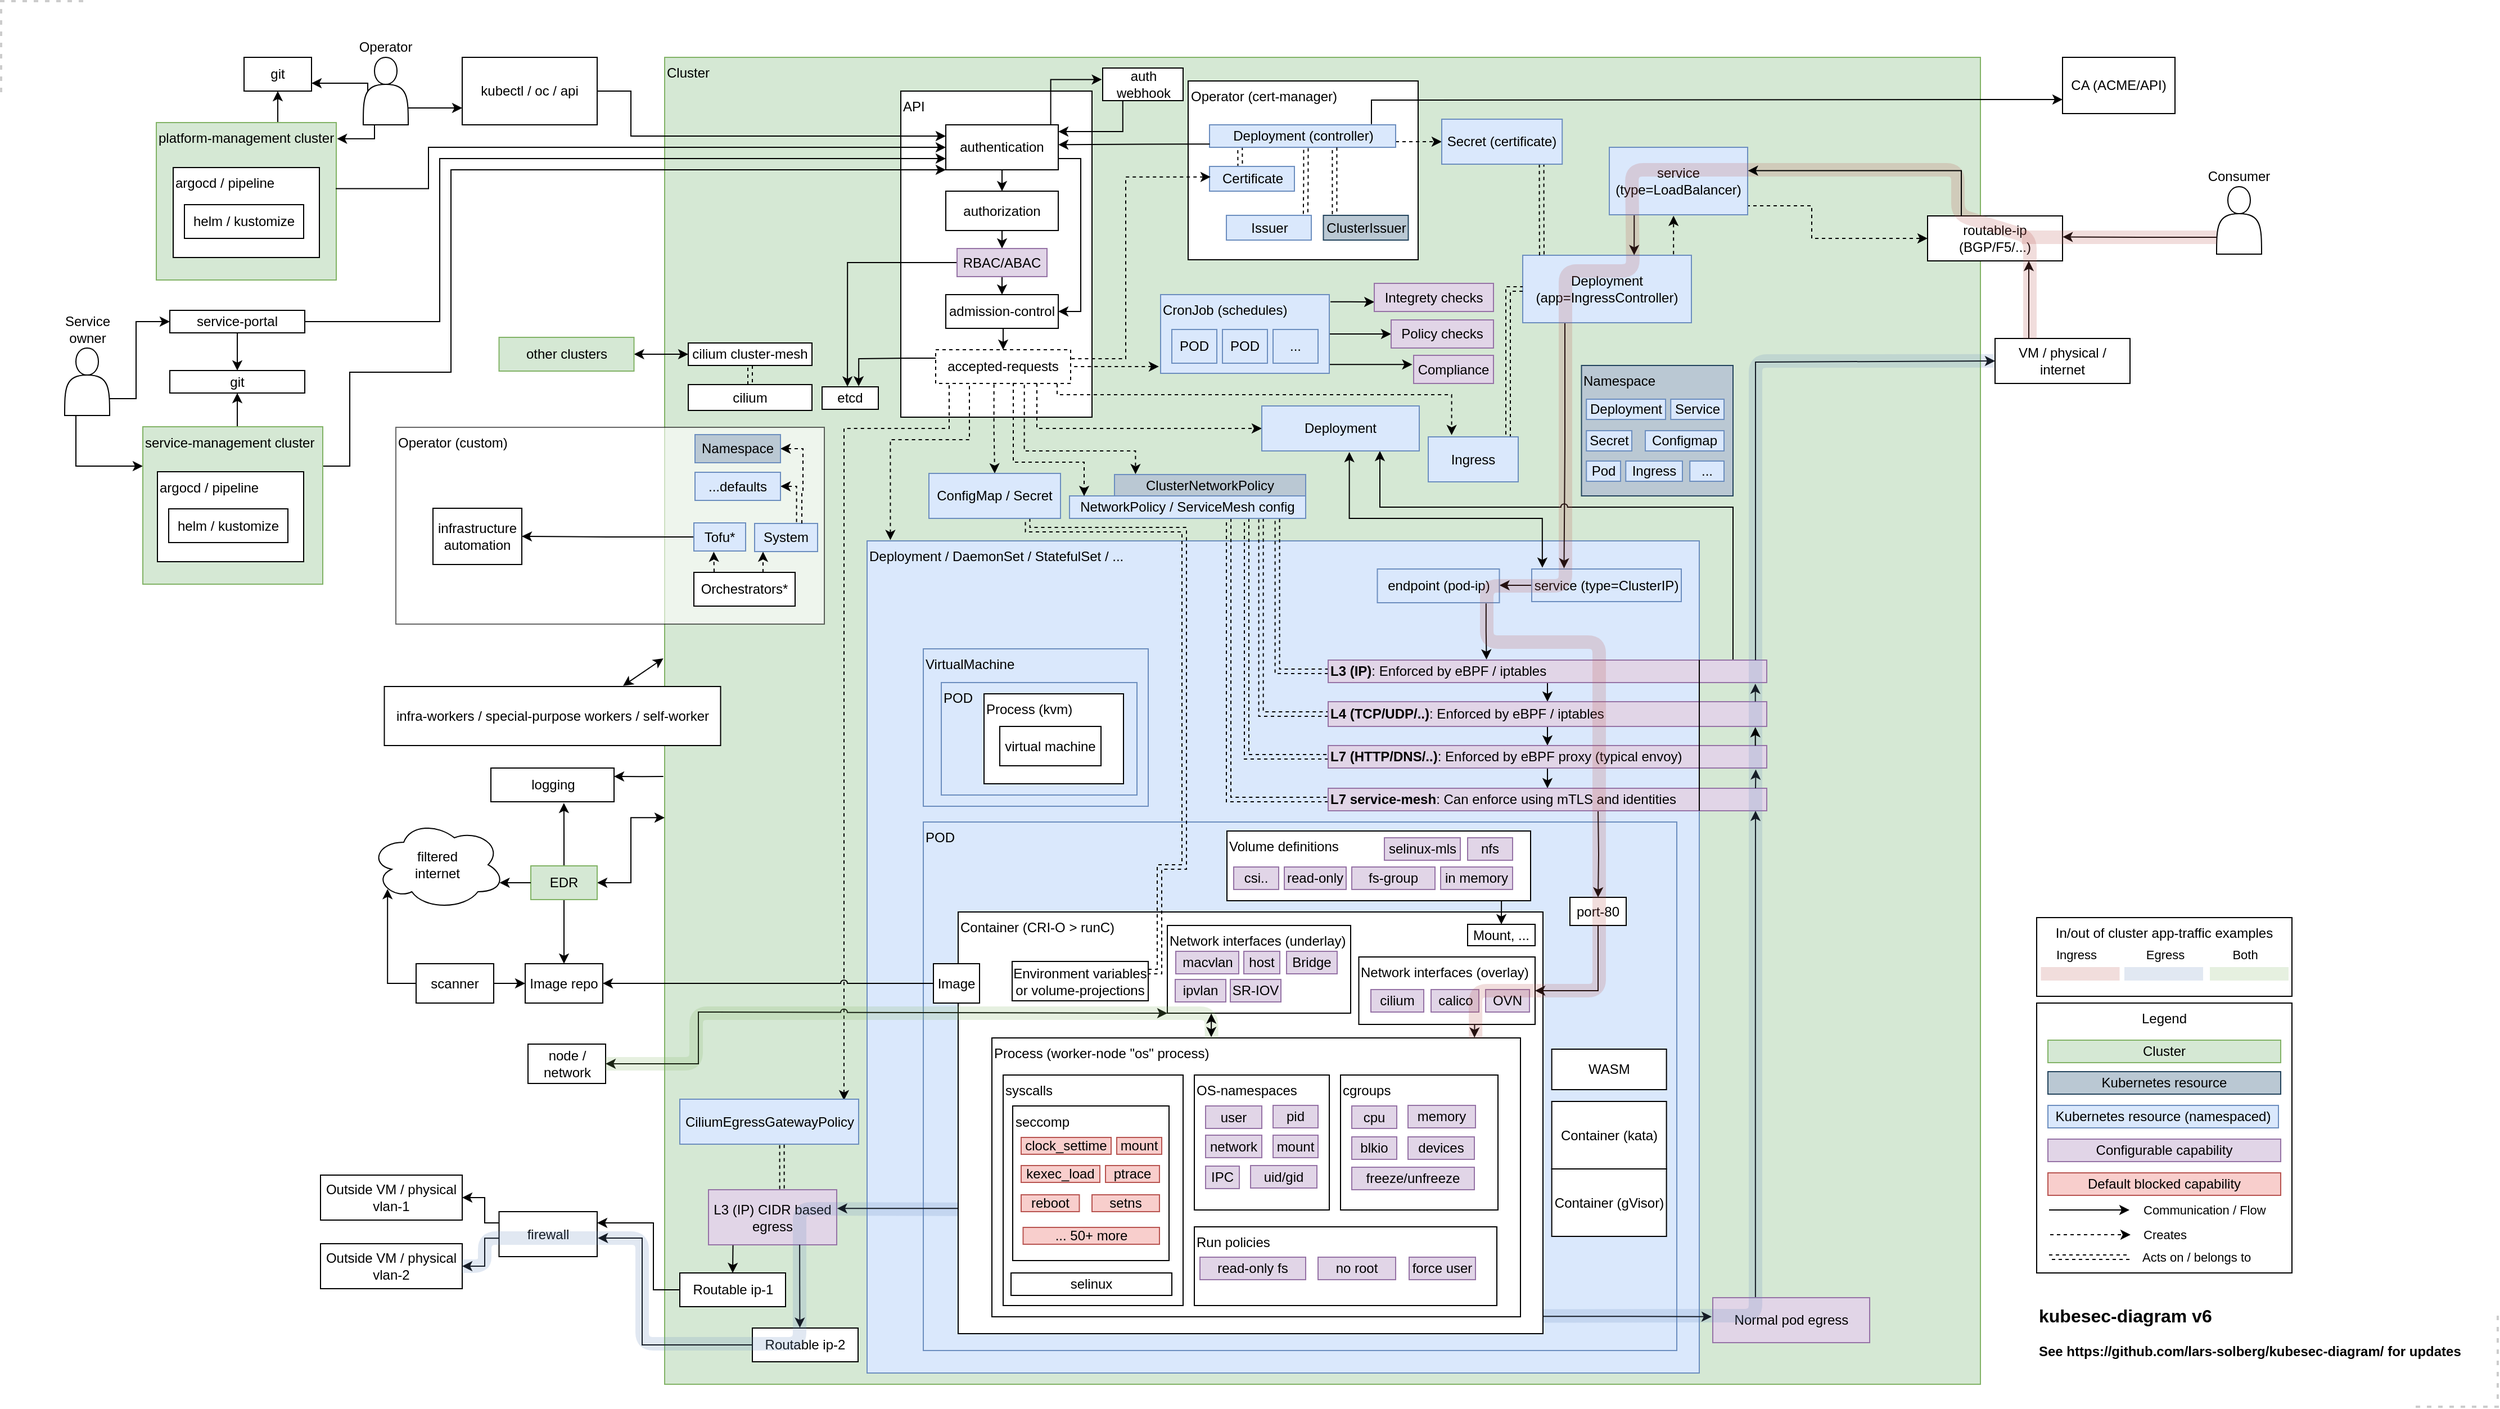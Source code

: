 <mxfile version="20.8.16" type="device"><diagram name="Page-1" id="8Zn4f2SKTqsDJRzZHTFJ"><mxGraphModel dx="1676" dy="1726" grid="1" gridSize="10" guides="1" tooltips="1" connect="1" arrows="1" fold="1" page="1" pageScale="1" pageWidth="827" pageHeight="1169" math="0" shadow="0"><root><mxCell id="0"/><mxCell id="1" parent="0"/><mxCell id="hEYH7DA-wKAnr0UQtw9K-1" value="Cluster" style="rounded=0;whiteSpace=wrap;html=1;strokeWidth=1;verticalAlign=top;align=left;fillColor=#d5e8d4;strokeColor=#82b366;" parent="1" vertex="1"><mxGeometry x="-170" y="-200" width="1170" height="1180" as="geometry"/></mxCell><mxCell id="hEYH7DA-wKAnr0UQtw9K-2" value="Deployment / DaemonSet / StatefulSet / ..." style="rounded=0;whiteSpace=wrap;html=1;strokeWidth=1;verticalAlign=top;align=left;glass=0;shadow=0;labelBorderColor=none;fillColor=#dae8fc;strokeColor=#6c8ebf;" parent="1" vertex="1"><mxGeometry x="10" y="230" width="740" height="740" as="geometry"/></mxCell><mxCell id="hEYH7DA-wKAnr0UQtw9K-3" value="POD" style="rounded=0;whiteSpace=wrap;html=1;strokeWidth=1;verticalAlign=top;align=left;fillColor=#dae8fc;strokeColor=#6c8ebf;" parent="1" vertex="1"><mxGeometry x="60" y="480" width="670" height="470" as="geometry"/></mxCell><mxCell id="IQ1zJz44Lvp0mPD8ihuH-6" value="Operator (custom)" style="rounded=0;whiteSpace=wrap;html=1;strokeWidth=1;align=left;verticalAlign=top;opacity=60;" parent="1" vertex="1"><mxGeometry x="-409" y="129" width="381" height="175" as="geometry"/></mxCell><mxCell id="hEYH7DA-wKAnr0UQtw9K-4" style="edgeStyle=orthogonalEdgeStyle;shape=connector;rounded=0;orthogonalLoop=1;jettySize=auto;html=1;exitX=0;exitY=0.5;exitDx=0;exitDy=0;entryX=1;entryY=0.5;entryDx=0;entryDy=0;labelBackgroundColor=default;strokeColor=default;fontFamily=Helvetica;fontSize=11;fontColor=default;endArrow=classic;" parent="1" source="hEYH7DA-wKAnr0UQtw9K-5" target="hEYH7DA-wKAnr0UQtw9K-99" edge="1"><mxGeometry relative="1" as="geometry"/></mxCell><mxCell id="hEYH7DA-wKAnr0UQtw9K-5" value="service (type=ClusterIP)" style="rounded=0;whiteSpace=wrap;html=1;strokeWidth=1;fillColor=#dae8fc;strokeColor=#6c8ebf;" parent="1" vertex="1"><mxGeometry x="601" y="255" width="133" height="29" as="geometry"/></mxCell><mxCell id="hEYH7DA-wKAnr0UQtw9K-6" style="edgeStyle=orthogonalEdgeStyle;shape=connector;rounded=0;orthogonalLoop=1;jettySize=auto;html=1;exitX=0.894;exitY=-0.015;exitDx=0;exitDy=0;entryX=0.471;entryY=1.015;entryDx=0;entryDy=0;entryPerimeter=0;labelBackgroundColor=default;strokeColor=default;fontFamily=Helvetica;fontSize=11;fontColor=default;endArrow=classic;dashed=1;exitPerimeter=0;" parent="1" source="hEYH7DA-wKAnr0UQtw9K-8" target="hEYH7DA-wKAnr0UQtw9K-37" edge="1"><mxGeometry relative="1" as="geometry"><Array as="points"><mxPoint x="727" y="-59"/></Array></mxGeometry></mxCell><mxCell id="hEYH7DA-wKAnr0UQtw9K-7" style="edgeStyle=orthogonalEdgeStyle;shape=connector;rounded=0;orthogonalLoop=1;jettySize=auto;html=1;exitX=0.25;exitY=1;exitDx=0;exitDy=0;entryX=0.216;entryY=-0.019;entryDx=0;entryDy=0;labelBackgroundColor=default;strokeColor=default;fontFamily=Helvetica;fontSize=11;fontColor=default;endArrow=classic;entryPerimeter=0;" parent="1" source="hEYH7DA-wKAnr0UQtw9K-8" target="hEYH7DA-wKAnr0UQtw9K-5" edge="1"><mxGeometry relative="1" as="geometry"/></mxCell><mxCell id="hEYH7DA-wKAnr0UQtw9K-8" value="Deployment (app=IngressController)" style="rounded=0;whiteSpace=wrap;html=1;strokeWidth=1;fillColor=#dae8fc;strokeColor=#6c8ebf;" parent="1" vertex="1"><mxGeometry x="593" y="-24" width="150" height="60" as="geometry"/></mxCell><mxCell id="hEYH7DA-wKAnr0UQtw9K-9" value="" style="edgeStyle=orthogonalEdgeStyle;shape=link;rounded=0;orthogonalLoop=1;jettySize=auto;html=1;shadow=0;dashed=1;strokeWidth=1;exitX=0.859;exitY=-0.011;exitDx=0;exitDy=0;entryX=0;entryY=0.5;entryDx=0;entryDy=0;exitPerimeter=0;" parent="1" source="hEYH7DA-wKAnr0UQtw9K-10" target="hEYH7DA-wKAnr0UQtw9K-8" edge="1"><mxGeometry relative="1" as="geometry"><Array as="points"><mxPoint x="580" y="137"/><mxPoint x="580" y="6"/></Array></mxGeometry></mxCell><mxCell id="hEYH7DA-wKAnr0UQtw9K-10" value="Ingress" style="rounded=0;whiteSpace=wrap;html=1;strokeWidth=1;fillColor=#dae8fc;strokeColor=#6c8ebf;" parent="1" vertex="1"><mxGeometry x="509" y="137.5" width="80" height="40" as="geometry"/></mxCell><mxCell id="hEYH7DA-wKAnr0UQtw9K-11" style="edgeStyle=orthogonalEdgeStyle;shape=connector;rounded=0;orthogonalLoop=1;jettySize=auto;html=1;exitX=-0.001;exitY=0.703;exitDx=0;exitDy=0;entryX=1.003;entryY=0.34;entryDx=0;entryDy=0;entryPerimeter=0;labelBackgroundColor=default;strokeColor=default;fontFamily=Helvetica;fontSize=11;fontColor=default;endArrow=classic;exitPerimeter=0;" parent="1" source="hEYH7DA-wKAnr0UQtw9K-13" target="hEYH7DA-wKAnr0UQtw9K-154" edge="1"><mxGeometry relative="1" as="geometry"/></mxCell><mxCell id="hEYH7DA-wKAnr0UQtw9K-12" style="edgeStyle=orthogonalEdgeStyle;shape=connector;rounded=0;orthogonalLoop=1;jettySize=auto;html=1;exitX=1.001;exitY=0.959;exitDx=0;exitDy=0;labelBackgroundColor=default;strokeColor=default;fontFamily=Helvetica;fontSize=11;fontColor=default;endArrow=classic;exitPerimeter=0;entryX=-0.007;entryY=0.423;entryDx=0;entryDy=0;entryPerimeter=0;" parent="1" source="hEYH7DA-wKAnr0UQtw9K-13" target="hEYH7DA-wKAnr0UQtw9K-218" edge="1"><mxGeometry relative="1" as="geometry"><mxPoint x="800" y="920" as="targetPoint"/></mxGeometry></mxCell><mxCell id="hEYH7DA-wKAnr0UQtw9K-13" value="Container (CRI-O &amp;gt; runC)" style="rounded=0;whiteSpace=wrap;html=1;strokeWidth=1;verticalAlign=top;align=left;" parent="1" vertex="1"><mxGeometry x="91" y="560" width="520" height="375" as="geometry"/></mxCell><mxCell id="hEYH7DA-wKAnr0UQtw9K-14" value="Outside VM / physical&lt;br&gt;vlan-1" style="rounded=0;whiteSpace=wrap;html=1;strokeWidth=1;verticalAlign=middle;" parent="1" vertex="1"><mxGeometry x="-476" y="794" width="126" height="40" as="geometry"/></mxCell><mxCell id="hEYH7DA-wKAnr0UQtw9K-15" style="edgeStyle=orthogonalEdgeStyle;shape=connector;rounded=0;orthogonalLoop=1;jettySize=auto;html=1;exitX=0.5;exitY=1;exitDx=0;exitDy=0;entryX=1;entryY=0.5;entryDx=0;entryDy=0;labelBackgroundColor=default;strokeColor=default;fontFamily=Helvetica;fontSize=11;fontColor=default;endArrow=classic;" parent="1" source="hEYH7DA-wKAnr0UQtw9K-16" target="5uqIQUpn3m5eFTc2sJZM-2" edge="1"><mxGeometry relative="1" as="geometry"/></mxCell><mxCell id="hEYH7DA-wKAnr0UQtw9K-16" value="port-80" style="rounded=0;whiteSpace=wrap;html=1;strokeWidth=1;" parent="1" vertex="1"><mxGeometry x="635" y="547" width="50" height="25" as="geometry"/></mxCell><mxCell id="hEYH7DA-wKAnr0UQtw9K-17" value="Process (worker-node &quot;os&quot; process)" style="rounded=0;whiteSpace=wrap;html=1;strokeWidth=1;verticalAlign=top;align=left;" parent="1" vertex="1"><mxGeometry x="121" y="672" width="470" height="248" as="geometry"/></mxCell><mxCell id="hEYH7DA-wKAnr0UQtw9K-18" value="Container (gVisor)" style="rounded=0;whiteSpace=wrap;html=1;strokeWidth=1;verticalAlign=middle;" parent="1" vertex="1"><mxGeometry x="618.82" y="788.5" width="102" height="60" as="geometry"/></mxCell><mxCell id="hEYH7DA-wKAnr0UQtw9K-19" value="syscalls" style="rounded=0;whiteSpace=wrap;html=1;strokeWidth=1;verticalAlign=top;align=left;" parent="1" vertex="1"><mxGeometry x="131" y="705" width="160" height="205" as="geometry"/></mxCell><mxCell id="hEYH7DA-wKAnr0UQtw9K-20" value="OS-namespaces" style="rounded=0;whiteSpace=wrap;html=1;strokeWidth=1;verticalAlign=top;align=left;" parent="1" vertex="1"><mxGeometry x="301" y="705" width="120" height="120" as="geometry"/></mxCell><mxCell id="hEYH7DA-wKAnr0UQtw9K-21" value="cgroups" style="rounded=0;whiteSpace=wrap;html=1;strokeWidth=1;verticalAlign=top;align=left;" parent="1" vertex="1"><mxGeometry x="431" y="705" width="140" height="120" as="geometry"/></mxCell><mxCell id="hEYH7DA-wKAnr0UQtw9K-22" value="user" style="rounded=0;whiteSpace=wrap;html=1;strokeWidth=1;fillColor=#e1d5e7;strokeColor=#9673a6;" parent="1" vertex="1"><mxGeometry x="311" y="732.5" width="50" height="20" as="geometry"/></mxCell><mxCell id="hEYH7DA-wKAnr0UQtw9K-23" value="pid" style="rounded=0;whiteSpace=wrap;html=1;strokeWidth=1;fillColor=#e1d5e7;strokeColor=#9673a6;" parent="1" vertex="1"><mxGeometry x="371" y="732" width="40" height="20" as="geometry"/></mxCell><mxCell id="hEYH7DA-wKAnr0UQtw9K-24" value="network" style="rounded=0;whiteSpace=wrap;html=1;strokeWidth=1;fillColor=#e1d5e7;strokeColor=#9673a6;" parent="1" vertex="1"><mxGeometry x="311" y="758.5" width="50" height="20" as="geometry"/></mxCell><mxCell id="hEYH7DA-wKAnr0UQtw9K-25" value="mount" style="rounded=0;whiteSpace=wrap;html=1;strokeWidth=1;fillColor=#e1d5e7;strokeColor=#9673a6;" parent="1" vertex="1"><mxGeometry x="371" y="758.5" width="40" height="20" as="geometry"/></mxCell><mxCell id="hEYH7DA-wKAnr0UQtw9K-26" value="IPC" style="rounded=0;whiteSpace=wrap;html=1;strokeWidth=1;fillColor=#e1d5e7;strokeColor=#9673a6;" parent="1" vertex="1"><mxGeometry x="311" y="786" width="30" height="20" as="geometry"/></mxCell><mxCell id="hEYH7DA-wKAnr0UQtw9K-27" value="uid/gid" style="rounded=0;whiteSpace=wrap;html=1;strokeWidth=1;fillColor=#e1d5e7;strokeColor=#9673a6;" parent="1" vertex="1"><mxGeometry x="351" y="785.5" width="59" height="20" as="geometry"/></mxCell><mxCell id="hEYH7DA-wKAnr0UQtw9K-28" style="edgeStyle=orthogonalEdgeStyle;shape=connector;rounded=0;orthogonalLoop=1;jettySize=auto;html=1;exitX=0.1;exitY=0.5;exitDx=0;exitDy=0;entryX=1;entryY=0.75;entryDx=0;entryDy=0;labelBackgroundColor=default;strokeColor=default;fontFamily=Helvetica;fontSize=11;fontColor=default;endArrow=classic;exitPerimeter=0;" parent="1" source="hEYH7DA-wKAnr0UQtw9K-31" target="hEYH7DA-wKAnr0UQtw9K-32" edge="1"><mxGeometry relative="1" as="geometry"><Array as="points"><mxPoint x="-434" y="-177"/><mxPoint x="-484" y="-177"/></Array></mxGeometry></mxCell><mxCell id="hEYH7DA-wKAnr0UQtw9K-29" style="edgeStyle=orthogonalEdgeStyle;shape=connector;rounded=0;orthogonalLoop=1;jettySize=auto;html=1;exitX=1;exitY=0.75;exitDx=0;exitDy=0;entryX=0;entryY=0.75;entryDx=0;entryDy=0;labelBackgroundColor=default;strokeColor=default;fontFamily=Helvetica;fontSize=11;fontColor=default;endArrow=classic;" parent="1" source="hEYH7DA-wKAnr0UQtw9K-31" target="hEYH7DA-wKAnr0UQtw9K-95" edge="1"><mxGeometry relative="1" as="geometry"/></mxCell><mxCell id="hEYH7DA-wKAnr0UQtw9K-30" style="edgeStyle=orthogonalEdgeStyle;shape=connector;rounded=0;orthogonalLoop=1;jettySize=auto;html=1;exitX=0.25;exitY=1;exitDx=0;exitDy=0;entryX=1.004;entryY=0.103;entryDx=0;entryDy=0;labelBackgroundColor=default;strokeColor=default;fontFamily=Helvetica;fontSize=11;fontColor=default;endArrow=classic;entryPerimeter=0;" parent="1" source="hEYH7DA-wKAnr0UQtw9K-31" target="hEYH7DA-wKAnr0UQtw9K-34" edge="1"><mxGeometry relative="1" as="geometry"><Array as="points"><mxPoint x="-428" y="-128"/></Array></mxGeometry></mxCell><mxCell id="hEYH7DA-wKAnr0UQtw9K-31" value="Operator" style="shape=actor;whiteSpace=wrap;html=1;strokeWidth=1;labelPosition=center;verticalLabelPosition=top;align=center;verticalAlign=bottom;" parent="1" vertex="1"><mxGeometry x="-438" y="-200" width="40" height="60" as="geometry"/></mxCell><mxCell id="hEYH7DA-wKAnr0UQtw9K-32" value="git" style="rounded=0;whiteSpace=wrap;html=1;strokeWidth=1;" parent="1" vertex="1"><mxGeometry x="-544" y="-200" width="60" height="30" as="geometry"/></mxCell><mxCell id="hEYH7DA-wKAnr0UQtw9K-33" style="edgeStyle=orthogonalEdgeStyle;shape=connector;rounded=0;orthogonalLoop=1;jettySize=auto;html=1;exitX=0.5;exitY=0;exitDx=0;exitDy=0;entryX=0.5;entryY=1;entryDx=0;entryDy=0;labelBackgroundColor=default;strokeColor=default;fontFamily=Helvetica;fontSize=11;fontColor=default;endArrow=classic;" parent="1" source="hEYH7DA-wKAnr0UQtw9K-34" target="hEYH7DA-wKAnr0UQtw9K-32" edge="1"><mxGeometry relative="1" as="geometry"/></mxCell><mxCell id="hEYH7DA-wKAnr0UQtw9K-34" value="platform-management cluster" style="rounded=0;whiteSpace=wrap;html=1;strokeWidth=1;align=left;verticalAlign=top;fillColor=#d5e8d4;strokeColor=#82b366;" parent="1" vertex="1"><mxGeometry x="-622" y="-142" width="160" height="140" as="geometry"/></mxCell><mxCell id="hEYH7DA-wKAnr0UQtw9K-35" style="edgeStyle=orthogonalEdgeStyle;shape=connector;rounded=0;orthogonalLoop=1;jettySize=auto;html=1;exitX=0.18;exitY=1.007;exitDx=0;exitDy=0;entryX=0.657;entryY=-0.001;entryDx=0;entryDy=0;labelBackgroundColor=default;strokeColor=default;fontFamily=Helvetica;fontSize=11;fontColor=default;endArrow=classic;exitPerimeter=0;entryPerimeter=0;" parent="1" source="hEYH7DA-wKAnr0UQtw9K-37" target="hEYH7DA-wKAnr0UQtw9K-8" edge="1"><mxGeometry relative="1" as="geometry"><Array as="points"><mxPoint x="692" y="-24"/></Array></mxGeometry></mxCell><mxCell id="hEYH7DA-wKAnr0UQtw9K-36" style="edgeStyle=orthogonalEdgeStyle;shape=connector;rounded=0;orthogonalLoop=1;jettySize=auto;html=1;exitX=1;exitY=0.75;exitDx=0;exitDy=0;entryX=0;entryY=0.5;entryDx=0;entryDy=0;dashed=1;labelBackgroundColor=default;strokeColor=default;fontFamily=Helvetica;fontSize=11;fontColor=default;endArrow=classic;" parent="1" source="hEYH7DA-wKAnr0UQtw9K-37" target="hEYH7DA-wKAnr0UQtw9K-39" edge="1"><mxGeometry relative="1" as="geometry"><Array as="points"><mxPoint x="850" y="-68"/><mxPoint x="850" y="-39"/></Array></mxGeometry></mxCell><mxCell id="hEYH7DA-wKAnr0UQtw9K-37" value="service (type=LoadBalancer)" style="rounded=0;whiteSpace=wrap;html=1;strokeWidth=1;fillColor=#dae8fc;strokeColor=#6c8ebf;" parent="1" vertex="1"><mxGeometry x="670" y="-120" width="123" height="60" as="geometry"/></mxCell><mxCell id="hEYH7DA-wKAnr0UQtw9K-39" value="routable-ip&lt;br&gt;(BGP/F5/...)" style="rounded=0;whiteSpace=wrap;html=1;strokeWidth=1;" parent="1" vertex="1"><mxGeometry x="953" y="-59" width="120" height="40" as="geometry"/></mxCell><mxCell id="hEYH7DA-wKAnr0UQtw9K-40" style="edgeStyle=orthogonalEdgeStyle;shape=connector;rounded=0;orthogonalLoop=1;jettySize=auto;html=1;exitX=0;exitY=0.75;exitDx=0;exitDy=0;entryX=1.001;entryY=0.467;entryDx=0;entryDy=0;labelBackgroundColor=default;strokeColor=default;fontFamily=Helvetica;fontSize=11;fontColor=default;endArrow=classic;entryPerimeter=0;" parent="1" source="hEYH7DA-wKAnr0UQtw9K-41" target="hEYH7DA-wKAnr0UQtw9K-39" edge="1"><mxGeometry relative="1" as="geometry"/></mxCell><mxCell id="hEYH7DA-wKAnr0UQtw9K-41" value="Consumer" style="shape=actor;whiteSpace=wrap;html=1;strokeWidth=1;verticalAlign=bottom;labelPosition=center;verticalLabelPosition=top;align=center;" parent="1" vertex="1"><mxGeometry x="1210" y="-85" width="40" height="60" as="geometry"/></mxCell><mxCell id="hEYH7DA-wKAnr0UQtw9K-42" value="API" style="rounded=0;whiteSpace=wrap;html=1;strokeWidth=1;align=left;verticalAlign=top;" parent="1" vertex="1"><mxGeometry x="40" y="-170" width="170" height="290" as="geometry"/></mxCell><mxCell id="hEYH7DA-wKAnr0UQtw9K-43" style="edgeStyle=orthogonalEdgeStyle;shape=connector;rounded=0;orthogonalLoop=1;jettySize=auto;html=1;exitX=0.5;exitY=1;exitDx=0;exitDy=0;entryX=0.5;entryY=0;entryDx=0;entryDy=0;labelBackgroundColor=default;strokeColor=default;fontFamily=Helvetica;fontSize=11;fontColor=default;endArrow=classic;" parent="1" source="hEYH7DA-wKAnr0UQtw9K-44" target="hEYH7DA-wKAnr0UQtw9K-47" edge="1"><mxGeometry relative="1" as="geometry"/></mxCell><mxCell id="hEYH7DA-wKAnr0UQtw9K-304" style="edgeStyle=orthogonalEdgeStyle;rounded=0;orthogonalLoop=1;jettySize=auto;html=1;exitX=0.933;exitY=-0.012;exitDx=0;exitDy=0;entryX=-0.01;entryY=0.353;entryDx=0;entryDy=0;exitPerimeter=0;entryPerimeter=0;" parent="1" source="hEYH7DA-wKAnr0UQtw9K-44" target="hEYH7DA-wKAnr0UQtw9K-302" edge="1"><mxGeometry relative="1" as="geometry"><Array as="points"><mxPoint x="173" y="-180"/></Array></mxGeometry></mxCell><mxCell id="5uqIQUpn3m5eFTc2sJZM-28" style="edgeStyle=orthogonalEdgeStyle;rounded=0;orthogonalLoop=1;jettySize=auto;html=1;exitX=1;exitY=0.75;exitDx=0;exitDy=0;entryX=1;entryY=0.5;entryDx=0;entryDy=0;fontColor=none;startArrow=none;startFill=0;" edge="1" parent="1" source="hEYH7DA-wKAnr0UQtw9K-44" target="hEYH7DA-wKAnr0UQtw9K-308"><mxGeometry relative="1" as="geometry"><Array as="points"><mxPoint x="200" y="-110"/><mxPoint x="200" y="26"/></Array></mxGeometry></mxCell><mxCell id="hEYH7DA-wKAnr0UQtw9K-44" value="authentication" style="rounded=0;whiteSpace=wrap;html=1;strokeWidth=1;" parent="1" vertex="1"><mxGeometry x="80" y="-140" width="100" height="40" as="geometry"/></mxCell><mxCell id="hEYH7DA-wKAnr0UQtw9K-45" style="edgeStyle=orthogonalEdgeStyle;shape=connector;rounded=0;orthogonalLoop=1;jettySize=auto;html=1;exitX=0.997;exitY=0.42;exitDx=0;exitDy=0;entryX=0;entryY=0.5;entryDx=0;entryDy=0;labelBackgroundColor=default;strokeColor=default;fontFamily=Helvetica;fontSize=11;fontColor=default;endArrow=classic;exitPerimeter=0;" parent="1" source="hEYH7DA-wKAnr0UQtw9K-34" target="hEYH7DA-wKAnr0UQtw9K-44" edge="1"><mxGeometry relative="1" as="geometry"><mxPoint x="131" y="-220" as="sourcePoint"/><Array as="points"><mxPoint x="-380" y="-83"/><mxPoint x="-380" y="-120"/></Array></mxGeometry></mxCell><mxCell id="hEYH7DA-wKAnr0UQtw9K-46" style="edgeStyle=orthogonalEdgeStyle;shape=connector;rounded=0;orthogonalLoop=1;jettySize=auto;html=1;exitX=0.5;exitY=1;exitDx=0;exitDy=0;entryX=0.5;entryY=0;entryDx=0;entryDy=0;labelBackgroundColor=default;strokeColor=default;fontFamily=Helvetica;fontSize=11;fontColor=default;endArrow=classic;startArrow=none;" parent="1" source="hEYH7DA-wKAnr0UQtw9K-308" target="hEYH7DA-wKAnr0UQtw9K-54" edge="1"><mxGeometry relative="1" as="geometry"/></mxCell><mxCell id="hEYH7DA-wKAnr0UQtw9K-310" style="edgeStyle=orthogonalEdgeStyle;rounded=0;orthogonalLoop=1;jettySize=auto;html=1;exitX=0.5;exitY=1;exitDx=0;exitDy=0;entryX=0.5;entryY=0;entryDx=0;entryDy=0;" parent="1" source="hEYH7DA-wKAnr0UQtw9K-47" target="4TMsmxZSWQ8FdObDIOsX-42" edge="1"><mxGeometry relative="1" as="geometry"><mxPoint x="131" as="targetPoint"/></mxGeometry></mxCell><mxCell id="4TMsmxZSWQ8FdObDIOsX-37" style="edgeStyle=orthogonalEdgeStyle;shape=connector;rounded=0;orthogonalLoop=1;jettySize=auto;html=1;exitX=0;exitY=0.5;exitDx=0;exitDy=0;entryX=0.451;entryY=-0.012;entryDx=0;entryDy=0;labelBackgroundColor=default;strokeColor=default;fontFamily=Helvetica;fontSize=11;fontColor=default;endArrow=classic;entryPerimeter=0;" parent="1" source="4TMsmxZSWQ8FdObDIOsX-42" target="hEYH7DA-wKAnr0UQtw9K-246" edge="1"><mxGeometry relative="1" as="geometry"><Array as="points"><mxPoint x="-7" y="-17"/></Array></mxGeometry></mxCell><mxCell id="hEYH7DA-wKAnr0UQtw9K-47" value="authorization" style="rounded=0;whiteSpace=wrap;html=1;strokeWidth=1;" parent="1" vertex="1"><mxGeometry x="80" y="-81" width="100" height="35" as="geometry"/></mxCell><mxCell id="hEYH7DA-wKAnr0UQtw9K-48" style="edgeStyle=orthogonalEdgeStyle;shape=connector;rounded=0;orthogonalLoop=1;jettySize=auto;html=1;exitX=0.75;exitY=1;exitDx=0;exitDy=0;entryX=0;entryY=0.5;entryDx=0;entryDy=0;labelBackgroundColor=default;strokeColor=default;fontFamily=Helvetica;fontSize=11;fontColor=default;endArrow=classic;dashed=1;" parent="1" source="hEYH7DA-wKAnr0UQtw9K-54" target="hEYH7DA-wKAnr0UQtw9K-62" edge="1"><mxGeometry relative="1" as="geometry"><Array as="points"><mxPoint x="161" y="130"/></Array></mxGeometry></mxCell><mxCell id="hEYH7DA-wKAnr0UQtw9K-49" style="edgeStyle=orthogonalEdgeStyle;shape=connector;rounded=0;orthogonalLoop=1;jettySize=auto;html=1;exitX=-0.01;exitY=0.914;exitDx=0;exitDy=0;entryX=1;entryY=0.5;entryDx=0;entryDy=0;labelBackgroundColor=default;strokeColor=default;fontFamily=Helvetica;fontSize=11;fontColor=default;startArrow=classic;startFill=1;endArrow=none;endFill=0;dashed=1;exitPerimeter=0;" parent="1" source="hEYH7DA-wKAnr0UQtw9K-67" target="hEYH7DA-wKAnr0UQtw9K-54" edge="1"><mxGeometry relative="1" as="geometry"/></mxCell><mxCell id="hEYH7DA-wKAnr0UQtw9K-50" style="edgeStyle=orthogonalEdgeStyle;shape=connector;rounded=0;orthogonalLoop=1;jettySize=auto;html=1;exitX=0.028;exitY=-0.001;exitDx=0;exitDy=0;entryX=0.25;entryY=1;entryDx=0;entryDy=0;labelBackgroundColor=default;strokeColor=default;fontFamily=Helvetica;fontSize=11;fontColor=default;startArrow=classic;startFill=1;endArrow=none;endFill=0;exitPerimeter=0;dashed=1;" parent="1" source="hEYH7DA-wKAnr0UQtw9K-2" target="hEYH7DA-wKAnr0UQtw9K-54" edge="1"><mxGeometry relative="1" as="geometry"><Array as="points"><mxPoint x="31" y="140"/><mxPoint x="101" y="140"/></Array></mxGeometry></mxCell><mxCell id="hEYH7DA-wKAnr0UQtw9K-51" style="edgeStyle=orthogonalEdgeStyle;shape=connector;rounded=0;orthogonalLoop=1;jettySize=auto;html=1;exitX=0.9;exitY=1.017;exitDx=0;exitDy=0;entryX=0.26;entryY=-0.04;entryDx=0;entryDy=0;labelBackgroundColor=default;strokeColor=default;fontFamily=Helvetica;fontSize=11;fontColor=default;endArrow=classic;exitPerimeter=0;dashed=1;entryPerimeter=0;" parent="1" source="hEYH7DA-wKAnr0UQtw9K-54" target="hEYH7DA-wKAnr0UQtw9K-10" edge="1"><mxGeometry relative="1" as="geometry"><Array as="points"><mxPoint x="179" y="100"/><mxPoint x="530" y="100"/></Array></mxGeometry></mxCell><mxCell id="hEYH7DA-wKAnr0UQtw9K-52" style="edgeStyle=orthogonalEdgeStyle;shape=connector;rounded=0;orthogonalLoop=1;jettySize=auto;html=1;exitX=0.432;exitY=1.029;exitDx=0;exitDy=0;entryX=0.5;entryY=0;entryDx=0;entryDy=0;labelBackgroundColor=default;strokeColor=default;fontFamily=Helvetica;fontSize=11;fontColor=default;endArrow=classic;exitPerimeter=0;dashed=1;" parent="1" source="hEYH7DA-wKAnr0UQtw9K-54" target="hEYH7DA-wKAnr0UQtw9K-87" edge="1"><mxGeometry relative="1" as="geometry"/></mxCell><mxCell id="hEYH7DA-wKAnr0UQtw9K-53" style="edgeStyle=orthogonalEdgeStyle;shape=connector;rounded=0;orthogonalLoop=1;jettySize=auto;html=1;exitX=0.918;exitY=0.025;exitDx=0;exitDy=0;entryX=0.1;entryY=1.033;entryDx=0;entryDy=0;dashed=1;labelBackgroundColor=default;strokeColor=default;fontFamily=Helvetica;fontSize=11;fontColor=default;startArrow=classic;startFill=1;endArrow=none;endFill=0;entryPerimeter=0;exitPerimeter=0;" parent="1" source="hEYH7DA-wKAnr0UQtw9K-155" target="hEYH7DA-wKAnr0UQtw9K-54" edge="1"><mxGeometry relative="1" as="geometry"><Array as="points"><mxPoint x="-10" y="130"/><mxPoint x="83" y="130"/></Array></mxGeometry></mxCell><mxCell id="4TMsmxZSWQ8FdObDIOsX-39" style="edgeStyle=orthogonalEdgeStyle;shape=connector;rounded=0;orthogonalLoop=1;jettySize=auto;html=1;exitX=0;exitY=0.25;exitDx=0;exitDy=0;entryX=0.651;entryY=-0.022;entryDx=0;entryDy=0;labelBackgroundColor=default;strokeColor=default;fontFamily=Helvetica;fontSize=11;fontColor=default;endArrow=classic;entryPerimeter=0;" parent="1" source="hEYH7DA-wKAnr0UQtw9K-54" target="hEYH7DA-wKAnr0UQtw9K-246" edge="1"><mxGeometry relative="1" as="geometry"><Array as="points"><mxPoint x="46" y="68"/><mxPoint x="3" y="68"/></Array></mxGeometry></mxCell><mxCell id="hEYH7DA-wKAnr0UQtw9K-54" value="accepted-requests" style="rounded=0;whiteSpace=wrap;html=1;strokeWidth=1;dashed=1;" parent="1" vertex="1"><mxGeometry x="71" y="60" width="120" height="30" as="geometry"/></mxCell><mxCell id="hEYH7DA-wKAnr0UQtw9K-55" value="cpu" style="rounded=0;whiteSpace=wrap;html=1;strokeWidth=1;fillColor=#e1d5e7;strokeColor=#9673a6;" parent="1" vertex="1"><mxGeometry x="441" y="732.5" width="40" height="20" as="geometry"/></mxCell><mxCell id="hEYH7DA-wKAnr0UQtw9K-56" value="memory" style="rounded=0;whiteSpace=wrap;html=1;strokeWidth=1;fillColor=#e1d5e7;strokeColor=#9673a6;" parent="1" vertex="1"><mxGeometry x="491" y="732" width="60" height="20" as="geometry"/></mxCell><mxCell id="hEYH7DA-wKAnr0UQtw9K-57" value="blkio" style="rounded=0;whiteSpace=wrap;html=1;strokeWidth=1;fillColor=#e1d5e7;strokeColor=#9673a6;" parent="1" vertex="1"><mxGeometry x="441" y="760" width="40" height="20" as="geometry"/></mxCell><mxCell id="hEYH7DA-wKAnr0UQtw9K-58" value="devices" style="rounded=0;whiteSpace=wrap;html=1;strokeWidth=1;fillColor=#e1d5e7;strokeColor=#9673a6;" parent="1" vertex="1"><mxGeometry x="491" y="760" width="59" height="20" as="geometry"/></mxCell><mxCell id="hEYH7DA-wKAnr0UQtw9K-59" value="freeze/unfreeze" style="rounded=0;whiteSpace=wrap;html=1;strokeWidth=1;fillColor=#e1d5e7;strokeColor=#9673a6;" parent="1" vertex="1"><mxGeometry x="441" y="787" width="109" height="20" as="geometry"/></mxCell><mxCell id="hEYH7DA-wKAnr0UQtw9K-60" style="edgeStyle=orthogonalEdgeStyle;shape=connector;rounded=0;orthogonalLoop=1;jettySize=auto;html=1;exitX=0.556;exitY=1.025;exitDx=0;exitDy=0;entryX=0.071;entryY=-0.041;entryDx=0;entryDy=0;entryPerimeter=0;labelBackgroundColor=default;strokeColor=default;fontFamily=Helvetica;fontSize=11;fontColor=default;endArrow=classic;startArrow=classic;startFill=1;exitPerimeter=0;" parent="1" source="hEYH7DA-wKAnr0UQtw9K-62" target="hEYH7DA-wKAnr0UQtw9K-5" edge="1"><mxGeometry relative="1" as="geometry"><Array as="points"><mxPoint x="439" y="210"/><mxPoint x="610" y="210"/></Array></mxGeometry></mxCell><mxCell id="hEYH7DA-wKAnr0UQtw9K-61" style="edgeStyle=orthogonalEdgeStyle;shape=connector;rounded=0;orthogonalLoop=1;jettySize=auto;html=1;exitX=0.923;exitY=0.033;exitDx=0;exitDy=0;entryX=0.75;entryY=1;entryDx=0;entryDy=0;labelBackgroundColor=default;strokeColor=default;fontFamily=Helvetica;fontSize=11;fontColor=default;endArrow=classic;exitPerimeter=0;jumpStyle=arc;" parent="1" source="hEYH7DA-wKAnr0UQtw9K-111" target="hEYH7DA-wKAnr0UQtw9K-62" edge="1"><mxGeometry relative="1" as="geometry"><Array as="points"><mxPoint x="780" y="200"/><mxPoint x="466" y="200"/></Array></mxGeometry></mxCell><mxCell id="hEYH7DA-wKAnr0UQtw9K-62" value="Deployment" style="rounded=0;whiteSpace=wrap;html=1;strokeWidth=1;fillColor=#dae8fc;strokeColor=#6c8ebf;" parent="1" vertex="1"><mxGeometry x="361" y="110" width="140" height="40" as="geometry"/></mxCell><mxCell id="hEYH7DA-wKAnr0UQtw9K-63" value="VirtualMachine" style="rounded=0;whiteSpace=wrap;html=1;strokeWidth=1;align=left;verticalAlign=top;fillColor=#dae8fc;strokeColor=#6c8ebf;" parent="1" vertex="1"><mxGeometry x="60" y="326" width="200" height="140" as="geometry"/></mxCell><mxCell id="hEYH7DA-wKAnr0UQtw9K-64" value="POD" style="rounded=0;whiteSpace=wrap;html=1;strokeWidth=1;align=left;verticalAlign=top;fillColor=#dae8fc;strokeColor=#6c8ebf;" parent="1" vertex="1"><mxGeometry x="76" y="356" width="174" height="100" as="geometry"/></mxCell><mxCell id="hEYH7DA-wKAnr0UQtw9K-65" style="edgeStyle=orthogonalEdgeStyle;shape=connector;rounded=0;orthogonalLoop=1;jettySize=auto;html=1;exitX=1.001;exitY=0.887;exitDx=0;exitDy=0;entryX=-0.017;entryY=0.325;entryDx=0;entryDy=0;labelBackgroundColor=default;strokeColor=default;fontFamily=Helvetica;fontSize=11;fontColor=default;endArrow=classic;exitPerimeter=0;entryPerimeter=0;" parent="1" source="hEYH7DA-wKAnr0UQtw9K-67" target="hEYH7DA-wKAnr0UQtw9K-179" edge="1"><mxGeometry relative="1" as="geometry"/></mxCell><mxCell id="hEYH7DA-wKAnr0UQtw9K-66" style="edgeStyle=orthogonalEdgeStyle;shape=connector;rounded=0;orthogonalLoop=1;jettySize=auto;html=1;exitX=1;exitY=0.5;exitDx=0;exitDy=0;entryX=0;entryY=0.5;entryDx=0;entryDy=0;labelBackgroundColor=default;strokeColor=default;fontFamily=Helvetica;fontSize=11;fontColor=default;endArrow=classic;" parent="1" source="hEYH7DA-wKAnr0UQtw9K-67" target="hEYH7DA-wKAnr0UQtw9K-178" edge="1"><mxGeometry relative="1" as="geometry"/></mxCell><mxCell id="hEYH7DA-wKAnr0UQtw9K-67" value="CronJob (schedules)" style="rounded=0;whiteSpace=wrap;html=1;strokeWidth=1;align=left;verticalAlign=top;fillColor=#dae8fc;strokeColor=#6c8ebf;" parent="1" vertex="1"><mxGeometry x="271" y="11" width="150" height="70" as="geometry"/></mxCell><mxCell id="hEYH7DA-wKAnr0UQtw9K-68" style="edgeStyle=orthogonalEdgeStyle;shape=link;rounded=0;orthogonalLoop=1;jettySize=auto;html=1;exitX=0.88;exitY=1.024;exitDx=0;exitDy=0;entryX=0;entryY=0.5;entryDx=0;entryDy=0;shadow=0;dashed=1;labelBackgroundColor=default;strokeColor=default;strokeWidth=1;fontFamily=Helvetica;fontSize=11;fontColor=default;endArrow=classic;exitPerimeter=0;" parent="1" source="hEYH7DA-wKAnr0UQtw9K-72" target="hEYH7DA-wKAnr0UQtw9K-111" edge="1"><mxGeometry relative="1" as="geometry"><Array as="points"><mxPoint x="375" y="346"/></Array></mxGeometry></mxCell><mxCell id="hEYH7DA-wKAnr0UQtw9K-69" style="edgeStyle=orthogonalEdgeStyle;shape=link;rounded=0;orthogonalLoop=1;jettySize=auto;html=1;exitX=0.811;exitY=0.992;exitDx=0;exitDy=0;entryX=0;entryY=0.5;entryDx=0;entryDy=0;shadow=0;dashed=1;labelBackgroundColor=default;strokeColor=default;strokeWidth=1;fontFamily=Helvetica;fontSize=11;fontColor=default;endArrow=classic;exitPerimeter=0;" parent="1" source="hEYH7DA-wKAnr0UQtw9K-72" target="hEYH7DA-wKAnr0UQtw9K-113" edge="1"><mxGeometry relative="1" as="geometry"/></mxCell><mxCell id="hEYH7DA-wKAnr0UQtw9K-70" style="edgeStyle=orthogonalEdgeStyle;shape=link;rounded=0;orthogonalLoop=1;jettySize=auto;html=1;exitX=0.75;exitY=1;exitDx=0;exitDy=0;entryX=0;entryY=0.5;entryDx=0;entryDy=0;shadow=0;dashed=1;labelBackgroundColor=default;strokeColor=default;strokeWidth=1;fontFamily=Helvetica;fontSize=11;fontColor=default;endArrow=classic;" parent="1" source="hEYH7DA-wKAnr0UQtw9K-72" target="hEYH7DA-wKAnr0UQtw9K-115" edge="1"><mxGeometry relative="1" as="geometry"/></mxCell><mxCell id="hEYH7DA-wKAnr0UQtw9K-71" style="edgeStyle=orthogonalEdgeStyle;shape=link;rounded=0;orthogonalLoop=1;jettySize=auto;html=1;exitX=0.674;exitY=1.008;exitDx=0;exitDy=0;entryX=0;entryY=0.5;entryDx=0;entryDy=0;shadow=0;dashed=1;labelBackgroundColor=default;strokeColor=default;strokeWidth=1;fontFamily=Helvetica;fontSize=11;fontColor=default;endArrow=classic;exitPerimeter=0;" parent="1" source="hEYH7DA-wKAnr0UQtw9K-72" target="hEYH7DA-wKAnr0UQtw9K-117" edge="1"><mxGeometry relative="1" as="geometry"/></mxCell><mxCell id="hEYH7DA-wKAnr0UQtw9K-72" value="NetworkPolicy / ServiceMesh config" style="rounded=0;whiteSpace=wrap;html=1;strokeWidth=1;fillColor=#dae8fc;strokeColor=#6c8ebf;" parent="1" vertex="1"><mxGeometry x="190" y="190" width="210" height="20" as="geometry"/></mxCell><mxCell id="hEYH7DA-wKAnr0UQtw9K-73" value="POD" style="rounded=0;whiteSpace=wrap;html=1;strokeWidth=1;fillColor=#dae8fc;strokeColor=#6c8ebf;" parent="1" vertex="1"><mxGeometry x="281" y="42" width="40" height="30" as="geometry"/></mxCell><mxCell id="hEYH7DA-wKAnr0UQtw9K-74" value="POD" style="rounded=0;whiteSpace=wrap;html=1;strokeWidth=1;fillColor=#dae8fc;strokeColor=#6c8ebf;" parent="1" vertex="1"><mxGeometry x="326" y="42" width="40" height="30" as="geometry"/></mxCell><mxCell id="hEYH7DA-wKAnr0UQtw9K-75" value="..." style="rounded=0;whiteSpace=wrap;html=1;strokeWidth=1;fillColor=#dae8fc;strokeColor=#6c8ebf;" parent="1" vertex="1"><mxGeometry x="371" y="42" width="40" height="30" as="geometry"/></mxCell><mxCell id="hEYH7DA-wKAnr0UQtw9K-76" value="Process (kvm)" style="rounded=0;whiteSpace=wrap;html=1;strokeWidth=1;align=left;verticalAlign=top;" parent="1" vertex="1"><mxGeometry x="114" y="366" width="124" height="80" as="geometry"/></mxCell><mxCell id="hEYH7DA-wKAnr0UQtw9K-77" value="virtual machine" style="rounded=0;whiteSpace=wrap;html=1;strokeWidth=1;" parent="1" vertex="1"><mxGeometry x="128" y="395" width="90" height="35" as="geometry"/></mxCell><mxCell id="hEYH7DA-wKAnr0UQtw9K-78" value="Operator (cert-manager)" style="rounded=0;whiteSpace=wrap;html=1;strokeWidth=1;align=left;verticalAlign=top;" parent="1" vertex="1"><mxGeometry x="295.5" y="-179" width="204.5" height="159" as="geometry"/></mxCell><mxCell id="hEYH7DA-wKAnr0UQtw9K-79" style="edgeStyle=orthogonalEdgeStyle;shape=connector;rounded=0;orthogonalLoop=1;jettySize=auto;html=1;exitX=0.87;exitY=-0.032;exitDx=0;exitDy=0;entryX=0;entryY=0.75;entryDx=0;entryDy=0;labelBackgroundColor=default;strokeColor=default;fontFamily=Helvetica;fontSize=11;fontColor=default;endArrow=classic;exitPerimeter=0;" parent="1" source="hEYH7DA-wKAnr0UQtw9K-82" target="hEYH7DA-wKAnr0UQtw9K-85" edge="1"><mxGeometry relative="1" as="geometry"><Array as="points"><mxPoint x="459" y="-162"/><mxPoint x="480" y="-162"/></Array></mxGeometry></mxCell><mxCell id="hEYH7DA-wKAnr0UQtw9K-80" style="edgeStyle=orthogonalEdgeStyle;shape=connector;rounded=0;orthogonalLoop=1;jettySize=auto;html=1;exitX=1;exitY=0.75;exitDx=0;exitDy=0;entryX=0;entryY=0.5;entryDx=0;entryDy=0;dashed=1;labelBackgroundColor=default;strokeColor=default;fontFamily=Helvetica;fontSize=11;fontColor=default;endArrow=classic;" parent="1" source="hEYH7DA-wKAnr0UQtw9K-82" target="hEYH7DA-wKAnr0UQtw9K-84" edge="1"><mxGeometry relative="1" as="geometry"/></mxCell><mxCell id="hEYH7DA-wKAnr0UQtw9K-81" style="edgeStyle=orthogonalEdgeStyle;shape=link;rounded=0;orthogonalLoop=1;jettySize=auto;html=1;exitX=0.164;exitY=0.977;exitDx=0;exitDy=0;entryX=0.361;entryY=0.023;entryDx=0;entryDy=0;entryPerimeter=0;shadow=0;dashed=1;labelBackgroundColor=default;strokeColor=default;strokeWidth=1;fontFamily=Helvetica;fontSize=11;fontColor=default;endArrow=classic;exitPerimeter=0;" parent="1" source="hEYH7DA-wKAnr0UQtw9K-82" target="hEYH7DA-wKAnr0UQtw9K-150" edge="1"><mxGeometry relative="1" as="geometry"/></mxCell><mxCell id="hEYH7DA-wKAnr0UQtw9K-82" value="Deployment (controller)" style="rounded=0;whiteSpace=wrap;html=1;strokeWidth=1;fillColor=#dae8fc;strokeColor=#6c8ebf;" parent="1" vertex="1"><mxGeometry x="314.5" y="-140" width="165.5" height="20" as="geometry"/></mxCell><mxCell id="hEYH7DA-wKAnr0UQtw9K-83" style="edgeStyle=orthogonalEdgeStyle;shape=link;rounded=0;orthogonalLoop=1;jettySize=auto;html=1;exitX=0.829;exitY=0.981;exitDx=0;exitDy=0;entryX=0.113;entryY=0;entryDx=0;entryDy=0;entryPerimeter=0;shadow=0;dashed=1;labelBackgroundColor=default;strokeColor=default;strokeWidth=1;fontFamily=Helvetica;fontSize=11;fontColor=default;endArrow=classic;exitPerimeter=0;" parent="1" source="hEYH7DA-wKAnr0UQtw9K-84" target="hEYH7DA-wKAnr0UQtw9K-8" edge="1"><mxGeometry relative="1" as="geometry"/></mxCell><mxCell id="hEYH7DA-wKAnr0UQtw9K-84" value="Secret (certificate)" style="rounded=0;whiteSpace=wrap;html=1;strokeWidth=1;fillColor=#dae8fc;strokeColor=#6c8ebf;" parent="1" vertex="1"><mxGeometry x="521" y="-145" width="107.12" height="40" as="geometry"/></mxCell><mxCell id="hEYH7DA-wKAnr0UQtw9K-85" value="CA (ACME/API)" style="rounded=0;whiteSpace=wrap;html=1;strokeWidth=1;" parent="1" vertex="1"><mxGeometry x="1073" y="-200" width="100" height="50" as="geometry"/></mxCell><mxCell id="hEYH7DA-wKAnr0UQtw9K-86" style="edgeStyle=orthogonalEdgeStyle;shape=link;rounded=0;orthogonalLoop=1;jettySize=auto;html=1;exitX=0.75;exitY=1;exitDx=0;exitDy=0;entryX=1;entryY=0.25;entryDx=0;entryDy=0;shadow=0;dashed=1;labelBackgroundColor=default;strokeColor=default;strokeWidth=1;fontFamily=Helvetica;fontSize=11;fontColor=default;endArrow=classic;" parent="1" source="hEYH7DA-wKAnr0UQtw9K-87" target="hEYH7DA-wKAnr0UQtw9K-88" edge="1"><mxGeometry relative="1" as="geometry"><Array as="points"><mxPoint x="153" y="220"/><mxPoint x="292" y="220"/><mxPoint x="292" y="520"/><mxPoint x="270" y="520"/><mxPoint x="270" y="613"/><mxPoint x="260" y="613"/></Array></mxGeometry></mxCell><mxCell id="hEYH7DA-wKAnr0UQtw9K-87" value="ConfigMap / Secret" style="rounded=0;whiteSpace=wrap;html=1;strokeWidth=1;fillColor=#dae8fc;strokeColor=#6c8ebf;" parent="1" vertex="1"><mxGeometry x="65" y="170" width="117" height="40" as="geometry"/></mxCell><mxCell id="hEYH7DA-wKAnr0UQtw9K-88" value="Environment variables or volume-projections" style="rounded=0;whiteSpace=wrap;html=1;strokeWidth=1;" parent="1" vertex="1"><mxGeometry x="139" y="604" width="121" height="35" as="geometry"/></mxCell><mxCell id="hEYH7DA-wKAnr0UQtw9K-89" value="Mount, ..." style="rounded=0;whiteSpace=wrap;html=1;strokeWidth=1;" parent="1" vertex="1"><mxGeometry x="544" y="571" width="60" height="19" as="geometry"/></mxCell><mxCell id="hEYH7DA-wKAnr0UQtw9K-90" style="edgeStyle=orthogonalEdgeStyle;rounded=0;orthogonalLoop=1;jettySize=auto;html=1;entryX=0.06;entryY=0.006;entryDx=0;entryDy=0;exitX=0.575;exitY=0.983;exitDx=0;exitDy=0;exitPerimeter=0;dashed=1;entryPerimeter=0;" parent="1" source="hEYH7DA-wKAnr0UQtw9K-54" target="hEYH7DA-wKAnr0UQtw9K-72" edge="1"><mxGeometry relative="1" as="geometry"><mxPoint x="130" y="110" as="sourcePoint"/><mxPoint x="113.25" y="190" as="targetPoint"/><Array as="points"><mxPoint x="140" y="160"/><mxPoint x="203" y="160"/><mxPoint x="203" y="190"/></Array></mxGeometry></mxCell><mxCell id="hEYH7DA-wKAnr0UQtw9K-91" value="Run policies" style="rounded=0;whiteSpace=wrap;html=1;strokeWidth=1;verticalAlign=top;align=left;" parent="1" vertex="1"><mxGeometry x="301" y="840" width="269" height="70" as="geometry"/></mxCell><mxCell id="hEYH7DA-wKAnr0UQtw9K-92" value="read-only fs" style="rounded=0;whiteSpace=wrap;html=1;strokeWidth=1;fillColor=#e1d5e7;strokeColor=#9673a6;" parent="1" vertex="1"><mxGeometry x="306" y="867" width="94" height="20" as="geometry"/></mxCell><mxCell id="hEYH7DA-wKAnr0UQtw9K-93" value="no root" style="rounded=0;whiteSpace=wrap;html=1;strokeWidth=1;fillColor=#e1d5e7;strokeColor=#9673a6;" parent="1" vertex="1"><mxGeometry x="411" y="867" width="69" height="20" as="geometry"/></mxCell><mxCell id="hEYH7DA-wKAnr0UQtw9K-94" style="edgeStyle=orthogonalEdgeStyle;shape=connector;rounded=0;orthogonalLoop=1;jettySize=auto;html=1;exitX=1;exitY=0.5;exitDx=0;exitDy=0;entryX=0;entryY=0.25;entryDx=0;entryDy=0;labelBackgroundColor=default;strokeColor=default;fontFamily=Helvetica;fontSize=11;fontColor=default;endArrow=classic;" parent="1" source="hEYH7DA-wKAnr0UQtw9K-95" target="hEYH7DA-wKAnr0UQtw9K-44" edge="1"><mxGeometry relative="1" as="geometry"><Array as="points"><mxPoint x="-200" y="-170"/><mxPoint x="-200" y="-130"/></Array></mxGeometry></mxCell><mxCell id="hEYH7DA-wKAnr0UQtw9K-95" value="kubectl / oc / api" style="rounded=0;whiteSpace=wrap;html=1;strokeWidth=1;" parent="1" vertex="1"><mxGeometry x="-350" y="-200" width="120" height="60" as="geometry"/></mxCell><mxCell id="hEYH7DA-wKAnr0UQtw9K-96" style="edgeStyle=orthogonalEdgeStyle;shape=connector;rounded=0;orthogonalLoop=1;jettySize=auto;html=1;exitX=0.5;exitY=1;exitDx=0;exitDy=0;entryX=0.5;entryY=0;entryDx=0;entryDy=0;labelBackgroundColor=default;strokeColor=default;fontFamily=Helvetica;fontSize=11;fontColor=default;endArrow=classic;" parent="1" source="hEYH7DA-wKAnr0UQtw9K-97" target="hEYH7DA-wKAnr0UQtw9K-173" edge="1"><mxGeometry relative="1" as="geometry"/></mxCell><mxCell id="IQ1zJz44Lvp0mPD8ihuH-3" style="edgeStyle=orthogonalEdgeStyle;rounded=0;orthogonalLoop=1;jettySize=auto;html=1;exitX=1;exitY=0.5;exitDx=0;exitDy=0;entryX=0;entryY=0.75;entryDx=0;entryDy=0;" parent="1" source="hEYH7DA-wKAnr0UQtw9K-97" target="hEYH7DA-wKAnr0UQtw9K-44" edge="1"><mxGeometry relative="1" as="geometry"><Array as="points"><mxPoint x="-370" y="35"/><mxPoint x="-370" y="-110"/></Array></mxGeometry></mxCell><mxCell id="hEYH7DA-wKAnr0UQtw9K-97" value="service-portal" style="rounded=0;whiteSpace=wrap;html=1;strokeWidth=1;" parent="1" vertex="1"><mxGeometry x="-610" y="25" width="120" height="20" as="geometry"/></mxCell><mxCell id="hEYH7DA-wKAnr0UQtw9K-98" style="edgeStyle=orthogonalEdgeStyle;shape=connector;rounded=0;orthogonalLoop=1;jettySize=auto;html=1;exitX=0.891;exitY=1.02;exitDx=0;exitDy=0;entryX=0.361;entryY=-0.026;entryDx=0;entryDy=0;labelBackgroundColor=default;strokeColor=default;fontFamily=Helvetica;fontSize=11;fontColor=default;endArrow=classic;exitPerimeter=0;entryPerimeter=0;" parent="1" source="hEYH7DA-wKAnr0UQtw9K-99" target="hEYH7DA-wKAnr0UQtw9K-111" edge="1"><mxGeometry relative="1" as="geometry"/></mxCell><mxCell id="hEYH7DA-wKAnr0UQtw9K-99" value="endpoint (pod-ip)" style="rounded=0;whiteSpace=wrap;html=1;strokeWidth=1;fillColor=#dae8fc;strokeColor=#6c8ebf;" parent="1" vertex="1"><mxGeometry x="463.75" y="255" width="108.5" height="30" as="geometry"/></mxCell><mxCell id="hEYH7DA-wKAnr0UQtw9K-100" value="seccomp" style="rounded=0;whiteSpace=wrap;html=1;strokeWidth=1;verticalAlign=top;align=left;" parent="1" vertex="1"><mxGeometry x="139.5" y="732.5" width="139" height="137.5" as="geometry"/></mxCell><mxCell id="hEYH7DA-wKAnr0UQtw9K-101" value="clock_settime" style="rounded=0;whiteSpace=wrap;html=1;strokeWidth=1;verticalAlign=middle;fillColor=#f8cecc;strokeColor=#b85450;" parent="1" vertex="1"><mxGeometry x="147" y="760.5" width="80" height="15" as="geometry"/></mxCell><mxCell id="hEYH7DA-wKAnr0UQtw9K-102" value="mount" style="rounded=0;whiteSpace=wrap;html=1;strokeWidth=1;verticalAlign=middle;fillColor=#f8cecc;strokeColor=#b85450;" parent="1" vertex="1"><mxGeometry x="232" y="760.5" width="40" height="15" as="geometry"/></mxCell><mxCell id="hEYH7DA-wKAnr0UQtw9K-103" value="kexec_load" style="rounded=0;whiteSpace=wrap;html=1;strokeWidth=1;verticalAlign=middle;fillColor=#f8cecc;strokeColor=#b85450;" parent="1" vertex="1"><mxGeometry x="147" y="785.5" width="70" height="15" as="geometry"/></mxCell><mxCell id="hEYH7DA-wKAnr0UQtw9K-104" value="ptrace" style="rounded=0;whiteSpace=wrap;html=1;strokeWidth=1;verticalAlign=middle;fillColor=#f8cecc;strokeColor=#b85450;" parent="1" vertex="1"><mxGeometry x="222" y="785.5" width="48" height="15" as="geometry"/></mxCell><mxCell id="hEYH7DA-wKAnr0UQtw9K-105" value="reboot" style="rounded=0;whiteSpace=wrap;html=1;strokeWidth=1;verticalAlign=middle;fillColor=#f8cecc;strokeColor=#b85450;" parent="1" vertex="1"><mxGeometry x="147" y="811.5" width="51.75" height="15" as="geometry"/></mxCell><mxCell id="hEYH7DA-wKAnr0UQtw9K-106" value="setns" style="rounded=0;whiteSpace=wrap;html=1;strokeWidth=1;verticalAlign=middle;fillColor=#f8cecc;strokeColor=#b85450;" parent="1" vertex="1"><mxGeometry x="210" y="811.5" width="60" height="15" as="geometry"/></mxCell><mxCell id="hEYH7DA-wKAnr0UQtw9K-107" value="... 50+ more" style="rounded=0;whiteSpace=wrap;html=1;strokeWidth=1;verticalAlign=middle;fillColor=#f8cecc;strokeColor=#b85450;" parent="1" vertex="1"><mxGeometry x="148.75" y="840.5" width="121.25" height="15" as="geometry"/></mxCell><mxCell id="hEYH7DA-wKAnr0UQtw9K-108" value="selinux" style="rounded=0;whiteSpace=wrap;html=1;strokeWidth=1;verticalAlign=middle;" parent="1" vertex="1"><mxGeometry x="138" y="881" width="143" height="20" as="geometry"/></mxCell><mxCell id="hEYH7DA-wKAnr0UQtw9K-109" value="force user" style="rounded=0;whiteSpace=wrap;html=1;strokeWidth=1;fillColor=#e1d5e7;strokeColor=#9673a6;" parent="1" vertex="1"><mxGeometry x="492" y="867" width="59" height="20" as="geometry"/></mxCell><mxCell id="hEYH7DA-wKAnr0UQtw9K-110" style="edgeStyle=orthogonalEdgeStyle;shape=connector;rounded=0;orthogonalLoop=1;jettySize=auto;html=1;exitX=0.5;exitY=1;exitDx=0;exitDy=0;entryX=0.5;entryY=0;entryDx=0;entryDy=0;labelBackgroundColor=default;strokeColor=default;fontFamily=Helvetica;fontSize=11;fontColor=default;endArrow=classic;" parent="1" source="hEYH7DA-wKAnr0UQtw9K-111" target="hEYH7DA-wKAnr0UQtw9K-113" edge="1"><mxGeometry relative="1" as="geometry"/></mxCell><mxCell id="hEYH7DA-wKAnr0UQtw9K-111" value="&lt;b&gt;L3 (IP)&lt;/b&gt;: Enforced by eBPF / iptables" style="rounded=0;whiteSpace=wrap;html=1;strokeWidth=1;fillColor=#e1d5e7;strokeColor=#9673a6;align=left;verticalAlign=middle;" parent="1" vertex="1"><mxGeometry x="420" y="336" width="390" height="20" as="geometry"/></mxCell><mxCell id="hEYH7DA-wKAnr0UQtw9K-112" style="edgeStyle=orthogonalEdgeStyle;shape=connector;rounded=0;orthogonalLoop=1;jettySize=auto;html=1;exitX=0.5;exitY=1;exitDx=0;exitDy=0;entryX=0.5;entryY=0;entryDx=0;entryDy=0;labelBackgroundColor=default;strokeColor=default;fontFamily=Helvetica;fontSize=11;fontColor=default;endArrow=classic;" parent="1" source="hEYH7DA-wKAnr0UQtw9K-113" target="hEYH7DA-wKAnr0UQtw9K-115" edge="1"><mxGeometry relative="1" as="geometry"/></mxCell><mxCell id="hEYH7DA-wKAnr0UQtw9K-113" value="&lt;b&gt;L4 (TCP/UDP/..)&lt;/b&gt;: Enforced by eBPF / iptables" style="rounded=0;whiteSpace=wrap;html=1;strokeWidth=1;fillColor=#e1d5e7;strokeColor=#9673a6;align=left;verticalAlign=middle;" parent="1" vertex="1"><mxGeometry x="420" y="373" width="390" height="22" as="geometry"/></mxCell><mxCell id="hEYH7DA-wKAnr0UQtw9K-114" style="edgeStyle=orthogonalEdgeStyle;shape=connector;rounded=0;orthogonalLoop=1;jettySize=auto;html=1;exitX=0.5;exitY=1;exitDx=0;exitDy=0;entryX=0.5;entryY=0;entryDx=0;entryDy=0;labelBackgroundColor=default;strokeColor=default;fontFamily=Helvetica;fontSize=11;fontColor=default;endArrow=classic;" parent="1" source="hEYH7DA-wKAnr0UQtw9K-115" target="hEYH7DA-wKAnr0UQtw9K-117" edge="1"><mxGeometry relative="1" as="geometry"/></mxCell><mxCell id="hEYH7DA-wKAnr0UQtw9K-115" value="&lt;b&gt;L7 (HTTP/DNS/..)&lt;/b&gt;: Enforced by eBPF proxy (typical envoy)" style="rounded=0;whiteSpace=wrap;html=1;strokeWidth=1;fillColor=#e1d5e7;strokeColor=#9673a6;align=left;verticalAlign=middle;" parent="1" vertex="1"><mxGeometry x="420" y="412" width="390" height="20" as="geometry"/></mxCell><mxCell id="hEYH7DA-wKAnr0UQtw9K-116" style="edgeStyle=orthogonalEdgeStyle;shape=connector;rounded=0;orthogonalLoop=1;jettySize=auto;html=1;entryX=0.5;entryY=0;entryDx=0;entryDy=0;labelBackgroundColor=default;strokeColor=default;fontFamily=Helvetica;fontSize=11;fontColor=default;endArrow=classic;" parent="1" target="hEYH7DA-wKAnr0UQtw9K-16" edge="1"><mxGeometry relative="1" as="geometry"><mxPoint x="660" y="470" as="sourcePoint"/></mxGeometry></mxCell><mxCell id="hEYH7DA-wKAnr0UQtw9K-117" value="&lt;b&gt;L7 service-mesh&lt;/b&gt;: Can enforce using mTLS and identities" style="rounded=0;whiteSpace=wrap;html=1;strokeWidth=1;fillColor=#e1d5e7;strokeColor=#9673a6;align=left;verticalAlign=middle;" parent="1" vertex="1"><mxGeometry x="420" y="450" width="390" height="20" as="geometry"/></mxCell><mxCell id="hEYH7DA-wKAnr0UQtw9K-118" value="Legend" style="rounded=0;whiteSpace=wrap;html=1;strokeWidth=1;align=center;verticalAlign=top;" parent="1" vertex="1"><mxGeometry x="1050" y="641" width="227" height="240" as="geometry"/></mxCell><mxCell id="hEYH7DA-wKAnr0UQtw9K-120" value="Kubernetes resource" style="rounded=0;whiteSpace=wrap;html=1;strokeWidth=1;fillColor=#bac8d3;strokeColor=#23445d;" parent="1" vertex="1"><mxGeometry x="1060" y="702" width="207" height="20" as="geometry"/></mxCell><mxCell id="hEYH7DA-wKAnr0UQtw9K-121" value="Configurable capability" style="rounded=0;whiteSpace=wrap;html=1;strokeWidth=1;verticalAlign=middle;fillColor=#e1d5e7;strokeColor=#9673a6;" parent="1" vertex="1"><mxGeometry x="1060" y="762" width="207" height="20" as="geometry"/></mxCell><mxCell id="hEYH7DA-wKAnr0UQtw9K-123" style="edgeStyle=orthogonalEdgeStyle;shape=link;rounded=0;orthogonalLoop=1;jettySize=auto;html=1;exitX=0.75;exitY=1;exitDx=0;exitDy=0;shadow=0;dashed=1;labelBackgroundColor=default;strokeColor=default;strokeWidth=1;fontFamily=Helvetica;fontSize=11;fontColor=default;endArrow=classic;" parent="1" edge="1"><mxGeometry relative="1" as="geometry"><mxPoint x="1061.0" y="867" as="sourcePoint"/><mxPoint x="1132.5" y="867" as="targetPoint"/></mxGeometry></mxCell><mxCell id="hEYH7DA-wKAnr0UQtw9K-124" value="Acts on / belongs to" style="edgeLabel;html=1;align=left;verticalAlign=middle;resizable=0;points=[];fontSize=11;fontFamily=Helvetica;fontColor=default;" parent="hEYH7DA-wKAnr0UQtw9K-123" vertex="1" connectable="0"><mxGeometry x="-0.231" relative="1" as="geometry"><mxPoint x="53" as="offset"/></mxGeometry></mxCell><mxCell id="hEYH7DA-wKAnr0UQtw9K-125" value="Communication / Flow" style="edgeStyle=orthogonalEdgeStyle;shape=connector;rounded=0;orthogonalLoop=1;jettySize=auto;html=1;labelBackgroundColor=default;strokeColor=default;fontFamily=Helvetica;fontSize=11;fontColor=default;endArrow=classic;align=left;" parent="1" edge="1"><mxGeometry x="1" y="9" relative="1" as="geometry"><mxPoint x="1061.0" y="825" as="sourcePoint"/><mxPoint x="1132.5" y="825" as="targetPoint"/><mxPoint x="10" y="9" as="offset"/></mxGeometry></mxCell><mxCell id="hEYH7DA-wKAnr0UQtw9K-126" value="" style="edgeStyle=orthogonalEdgeStyle;shape=connector;rounded=0;orthogonalLoop=1;jettySize=auto;html=1;labelBackgroundColor=default;strokeColor=default;fontFamily=Helvetica;fontSize=11;fontColor=default;endArrow=classic;dashed=1;" parent="1" edge="1"><mxGeometry x="1" y="28" relative="1" as="geometry"><mxPoint x="1062" y="847" as="sourcePoint"/><mxPoint x="1133.5" y="847" as="targetPoint"/><mxPoint x="29" y="28" as="offset"/></mxGeometry></mxCell><mxCell id="hEYH7DA-wKAnr0UQtw9K-127" value="Creates" style="edgeLabel;html=1;align=left;verticalAlign=middle;resizable=0;points=[];fontSize=11;fontFamily=Helvetica;fontColor=default;" parent="hEYH7DA-wKAnr0UQtw9K-126" vertex="1" connectable="0"><mxGeometry x="0.132" y="1" relative="1" as="geometry"><mxPoint x="40" y="1" as="offset"/></mxGeometry></mxCell><mxCell id="hEYH7DA-wKAnr0UQtw9K-130" style="edgeStyle=orthogonalEdgeStyle;shape=connector;rounded=0;orthogonalLoop=1;jettySize=auto;html=1;exitX=0;exitY=0.5;exitDx=0;exitDy=0;entryX=1;entryY=0.5;entryDx=0;entryDy=0;labelBackgroundColor=default;strokeColor=default;fontFamily=Helvetica;fontSize=11;fontColor=default;endArrow=classic;jumpStyle=arc;" parent="1" source="hEYH7DA-wKAnr0UQtw9K-131" target="hEYH7DA-wKAnr0UQtw9K-132" edge="1"><mxGeometry relative="1" as="geometry"/></mxCell><mxCell id="hEYH7DA-wKAnr0UQtw9K-131" value="Image" style="rounded=0;whiteSpace=wrap;html=1;strokeWidth=1;" parent="1" vertex="1"><mxGeometry x="69" y="606" width="41" height="35" as="geometry"/></mxCell><mxCell id="hEYH7DA-wKAnr0UQtw9K-132" value="Image repo" style="rounded=0;whiteSpace=wrap;html=1;strokeWidth=1;" parent="1" vertex="1"><mxGeometry x="-294" y="606" width="69" height="35" as="geometry"/></mxCell><mxCell id="hEYH7DA-wKAnr0UQtw9K-133" style="edgeStyle=orthogonalEdgeStyle;shape=connector;rounded=0;orthogonalLoop=1;jettySize=auto;html=1;exitX=0.25;exitY=0;exitDx=0;exitDy=0;entryX=0.75;entryY=1;entryDx=0;entryDy=0;labelBackgroundColor=default;strokeColor=default;fontFamily=Helvetica;fontSize=11;fontColor=default;endArrow=classic;" parent="1" source="hEYH7DA-wKAnr0UQtw9K-134" target="hEYH7DA-wKAnr0UQtw9K-39" edge="1"><mxGeometry relative="1" as="geometry"/></mxCell><mxCell id="hEYH7DA-wKAnr0UQtw9K-134" value="VM / physical / internet" style="rounded=0;whiteSpace=wrap;html=1;strokeWidth=1;" parent="1" vertex="1"><mxGeometry x="1013" y="50" width="120" height="40" as="geometry"/></mxCell><mxCell id="hEYH7DA-wKAnr0UQtw9K-150" value="Certificate" style="rounded=0;whiteSpace=wrap;html=1;strokeWidth=1;fillColor=#dae8fc;strokeColor=#6c8ebf;" parent="1" vertex="1"><mxGeometry x="314.5" y="-103" width="75.5" height="22" as="geometry"/></mxCell><mxCell id="hEYH7DA-wKAnr0UQtw9K-151" style="edgeStyle=orthogonalEdgeStyle;shape=connector;rounded=0;orthogonalLoop=1;jettySize=auto;html=1;exitX=0.013;exitY=0.425;exitDx=0;exitDy=0;entryX=1;entryY=0.25;entryDx=0;entryDy=0;labelBackgroundColor=default;strokeColor=default;fontFamily=Helvetica;fontSize=11;fontColor=default;startArrow=classic;startFill=1;endArrow=none;endFill=0;dashed=1;exitPerimeter=0;" parent="1" source="hEYH7DA-wKAnr0UQtw9K-150" target="hEYH7DA-wKAnr0UQtw9K-54" edge="1"><mxGeometry relative="1" as="geometry"><Array as="points"><mxPoint x="240" y="-94"/><mxPoint x="240" y="68"/><mxPoint x="191" y="68"/></Array></mxGeometry></mxCell><mxCell id="hEYH7DA-wKAnr0UQtw9K-152" value="Container (kata)" style="rounded=0;whiteSpace=wrap;html=1;strokeWidth=1;verticalAlign=middle;" parent="1" vertex="1"><mxGeometry x="618.82" y="728.5" width="102" height="60" as="geometry"/></mxCell><mxCell id="hEYH7DA-wKAnr0UQtw9K-153" style="edgeStyle=orthogonalEdgeStyle;shape=link;rounded=0;orthogonalLoop=1;jettySize=auto;html=1;exitX=0.573;exitY=-0.013;exitDx=0;exitDy=0;entryX=0.571;entryY=1.01;entryDx=0;entryDy=0;shadow=0;dashed=1;labelBackgroundColor=default;strokeColor=default;strokeWidth=1;fontFamily=Helvetica;fontSize=11;fontColor=default;endArrow=classic;exitPerimeter=0;entryPerimeter=0;" parent="1" source="hEYH7DA-wKAnr0UQtw9K-154" target="hEYH7DA-wKAnr0UQtw9K-155" edge="1"><mxGeometry relative="1" as="geometry"><mxPoint x="-14" y="1043" as="targetPoint"/></mxGeometry></mxCell><mxCell id="hEYH7DA-wKAnr0UQtw9K-154" value="&lt;span&gt;L3 (IP) CIDR based egress&lt;/span&gt;" style="rounded=0;whiteSpace=wrap;html=1;strokeWidth=1;fillColor=#e1d5e7;strokeColor=#9673a6;align=center;verticalAlign=middle;fontStyle=0" parent="1" vertex="1"><mxGeometry x="-131" y="807" width="114" height="49" as="geometry"/></mxCell><mxCell id="hEYH7DA-wKAnr0UQtw9K-155" value="CiliumEgressGatewayPolicy" style="rounded=0;whiteSpace=wrap;html=1;strokeWidth=1;fillColor=#dae8fc;strokeColor=#6c8ebf;" parent="1" vertex="1"><mxGeometry x="-156.5" y="726.5" width="159" height="40" as="geometry"/></mxCell><mxCell id="hEYH7DA-wKAnr0UQtw9K-156" style="edgeStyle=orthogonalEdgeStyle;shape=connector;rounded=0;orthogonalLoop=1;jettySize=auto;html=1;entryX=0.5;entryY=0;entryDx=0;entryDy=0;labelBackgroundColor=default;strokeColor=default;fontFamily=Helvetica;fontSize=11;fontColor=default;endArrow=classic;exitX=0.191;exitY=1.008;exitDx=0;exitDy=0;exitPerimeter=0;" parent="1" source="hEYH7DA-wKAnr0UQtw9K-154" target="hEYH7DA-wKAnr0UQtw9K-158" edge="1"><mxGeometry relative="1" as="geometry"><mxPoint x="-109" y="860" as="sourcePoint"/></mxGeometry></mxCell><mxCell id="hEYH7DA-wKAnr0UQtw9K-157" style="edgeStyle=orthogonalEdgeStyle;shape=connector;rounded=0;orthogonalLoop=1;jettySize=auto;html=1;exitX=0;exitY=0.5;exitDx=0;exitDy=0;entryX=1;entryY=0.25;entryDx=0;entryDy=0;labelBackgroundColor=default;strokeColor=default;fontFamily=Helvetica;fontSize=11;fontColor=default;endArrow=classic;" parent="1" source="hEYH7DA-wKAnr0UQtw9K-158" target="hEYH7DA-wKAnr0UQtw9K-165" edge="1"><mxGeometry relative="1" as="geometry"><Array as="points"><mxPoint x="-180" y="896"/><mxPoint x="-180" y="837"/></Array></mxGeometry></mxCell><mxCell id="hEYH7DA-wKAnr0UQtw9K-158" value="Routable ip-1" style="rounded=0;whiteSpace=wrap;html=1;strokeWidth=1;verticalAlign=middle;" parent="1" vertex="1"><mxGeometry x="-156.5" y="881" width="94" height="30" as="geometry"/></mxCell><mxCell id="hEYH7DA-wKAnr0UQtw9K-159" style="edgeStyle=orthogonalEdgeStyle;shape=connector;rounded=0;orthogonalLoop=1;jettySize=auto;html=1;exitX=0.711;exitY=0.998;exitDx=0;exitDy=0;entryX=0.449;entryY=-0.01;entryDx=0;entryDy=0;labelBackgroundColor=default;strokeColor=default;fontFamily=Helvetica;fontSize=11;fontColor=default;endArrow=classic;entryPerimeter=0;exitPerimeter=0;" parent="1" source="hEYH7DA-wKAnr0UQtw9K-154" target="hEYH7DA-wKAnr0UQtw9K-161" edge="1"><mxGeometry relative="1" as="geometry"/></mxCell><mxCell id="hEYH7DA-wKAnr0UQtw9K-160" style="edgeStyle=orthogonalEdgeStyle;shape=connector;rounded=0;orthogonalLoop=1;jettySize=auto;html=1;exitX=0;exitY=0.5;exitDx=0;exitDy=0;labelBackgroundColor=default;strokeColor=default;fontFamily=Helvetica;fontSize=11;fontColor=default;endArrow=classic;entryX=1.007;entryY=0.587;entryDx=0;entryDy=0;entryPerimeter=0;" parent="1" source="hEYH7DA-wKAnr0UQtw9K-161" target="hEYH7DA-wKAnr0UQtw9K-165" edge="1"><mxGeometry relative="1" as="geometry"><mxPoint x="-215" y="868" as="targetPoint"/><Array as="points"><mxPoint x="-190" y="945"/><mxPoint x="-190" y="850"/></Array></mxGeometry></mxCell><mxCell id="hEYH7DA-wKAnr0UQtw9K-161" value="Routable ip-2" style="rounded=0;whiteSpace=wrap;html=1;strokeWidth=1;verticalAlign=middle;" parent="1" vertex="1"><mxGeometry x="-92" y="930" width="94" height="30" as="geometry"/></mxCell><mxCell id="hEYH7DA-wKAnr0UQtw9K-162" value="Outside VM / physical&lt;br&gt;vlan-2" style="rounded=0;whiteSpace=wrap;html=1;strokeWidth=1;verticalAlign=middle;" parent="1" vertex="1"><mxGeometry x="-476" y="855" width="126" height="40" as="geometry"/></mxCell><mxCell id="hEYH7DA-wKAnr0UQtw9K-163" style="edgeStyle=orthogonalEdgeStyle;shape=connector;rounded=0;orthogonalLoop=1;jettySize=auto;html=1;exitX=0;exitY=0.25;exitDx=0;exitDy=0;entryX=1;entryY=0.5;entryDx=0;entryDy=0;labelBackgroundColor=default;strokeColor=default;fontFamily=Helvetica;fontSize=11;fontColor=default;endArrow=classic;" parent="1" source="hEYH7DA-wKAnr0UQtw9K-165" target="hEYH7DA-wKAnr0UQtw9K-14" edge="1"><mxGeometry relative="1" as="geometry"><Array as="points"><mxPoint x="-330" y="836"/><mxPoint x="-330" y="814"/></Array></mxGeometry></mxCell><mxCell id="hEYH7DA-wKAnr0UQtw9K-164" style="edgeStyle=orthogonalEdgeStyle;shape=connector;rounded=0;orthogonalLoop=1;jettySize=auto;html=1;exitX=-0.002;exitY=0.591;exitDx=0;exitDy=0;entryX=1;entryY=0.5;entryDx=0;entryDy=0;labelBackgroundColor=default;strokeColor=default;fontFamily=Helvetica;fontSize=11;fontColor=default;endArrow=classic;exitPerimeter=0;" parent="1" source="hEYH7DA-wKAnr0UQtw9K-165" target="hEYH7DA-wKAnr0UQtw9K-162" edge="1"><mxGeometry relative="1" as="geometry"><Array as="points"><mxPoint x="-330" y="850"/><mxPoint x="-330" y="875"/></Array></mxGeometry></mxCell><mxCell id="hEYH7DA-wKAnr0UQtw9K-165" value="firewall" style="rounded=0;whiteSpace=wrap;html=1;strokeWidth=1;verticalAlign=middle;" parent="1" vertex="1"><mxGeometry x="-317.25" y="826.5" width="87.25" height="40" as="geometry"/></mxCell><mxCell id="hEYH7DA-wKAnr0UQtw9K-166" style="edgeStyle=orthogonalEdgeStyle;shape=connector;rounded=0;orthogonalLoop=1;jettySize=auto;html=1;exitX=1;exitY=0.75;exitDx=0;exitDy=0;entryX=0;entryY=0.5;entryDx=0;entryDy=0;labelBackgroundColor=default;strokeColor=default;fontFamily=Helvetica;fontSize=11;fontColor=default;endArrow=classic;" parent="1" source="hEYH7DA-wKAnr0UQtw9K-168" target="hEYH7DA-wKAnr0UQtw9K-97" edge="1"><mxGeometry relative="1" as="geometry"><Array as="points"><mxPoint x="-640" y="104"/><mxPoint x="-640" y="35"/></Array></mxGeometry></mxCell><mxCell id="hEYH7DA-wKAnr0UQtw9K-167" style="edgeStyle=orthogonalEdgeStyle;shape=connector;rounded=0;orthogonalLoop=1;jettySize=auto;html=1;exitX=0.25;exitY=1;exitDx=0;exitDy=0;entryX=0;entryY=0.25;entryDx=0;entryDy=0;labelBackgroundColor=default;strokeColor=default;fontFamily=Helvetica;fontSize=11;fontColor=default;endArrow=classic;" parent="1" source="hEYH7DA-wKAnr0UQtw9K-168" target="hEYH7DA-wKAnr0UQtw9K-171" edge="1"><mxGeometry relative="1" as="geometry"><Array as="points"><mxPoint x="-693" y="163.5"/></Array></mxGeometry></mxCell><mxCell id="hEYH7DA-wKAnr0UQtw9K-168" value="Service owner" style="shape=actor;whiteSpace=wrap;html=1;strokeWidth=1;labelPosition=center;verticalLabelPosition=top;align=center;verticalAlign=bottom;" parent="1" vertex="1"><mxGeometry x="-703.5" y="58.5" width="40" height="60" as="geometry"/></mxCell><mxCell id="hEYH7DA-wKAnr0UQtw9K-169" style="edgeStyle=orthogonalEdgeStyle;shape=connector;rounded=0;orthogonalLoop=1;jettySize=auto;html=1;exitX=1;exitY=0.25;exitDx=0;exitDy=0;entryX=0;entryY=1;entryDx=0;entryDy=0;labelBackgroundColor=default;strokeColor=default;fontFamily=Helvetica;fontSize=11;fontColor=default;endArrow=classic;" parent="1" source="hEYH7DA-wKAnr0UQtw9K-171" target="hEYH7DA-wKAnr0UQtw9K-44" edge="1"><mxGeometry relative="1" as="geometry"><Array as="points"><mxPoint x="-450" y="164"/><mxPoint x="-450" y="80"/><mxPoint x="-360" y="80"/><mxPoint x="-360" y="-100"/></Array></mxGeometry></mxCell><mxCell id="hEYH7DA-wKAnr0UQtw9K-170" style="edgeStyle=orthogonalEdgeStyle;shape=connector;rounded=0;orthogonalLoop=1;jettySize=auto;html=1;exitX=0.5;exitY=0;exitDx=0;exitDy=0;entryX=0.5;entryY=1;entryDx=0;entryDy=0;labelBackgroundColor=default;strokeColor=default;fontFamily=Helvetica;fontSize=11;fontColor=default;endArrow=classic;" parent="1" source="hEYH7DA-wKAnr0UQtw9K-171" target="hEYH7DA-wKAnr0UQtw9K-173" edge="1"><mxGeometry relative="1" as="geometry"/></mxCell><mxCell id="hEYH7DA-wKAnr0UQtw9K-171" value="service-management cluster" style="rounded=0;whiteSpace=wrap;html=1;strokeWidth=1;align=left;verticalAlign=top;fillColor=#d5e8d4;strokeColor=#82b366;" parent="1" vertex="1"><mxGeometry x="-634" y="128.5" width="160" height="140" as="geometry"/></mxCell><mxCell id="hEYH7DA-wKAnr0UQtw9K-172" value="argocd / pipeline" style="rounded=0;whiteSpace=wrap;html=1;strokeWidth=1;verticalAlign=top;align=left;" parent="1" vertex="1"><mxGeometry x="-621" y="168.5" width="130" height="80" as="geometry"/></mxCell><mxCell id="hEYH7DA-wKAnr0UQtw9K-173" value="git" style="rounded=0;whiteSpace=wrap;html=1;strokeWidth=1;" parent="1" vertex="1"><mxGeometry x="-610" y="78.5" width="120" height="20" as="geometry"/></mxCell><mxCell id="hEYH7DA-wKAnr0UQtw9K-176" style="edgeStyle=orthogonalEdgeStyle;shape=connector;rounded=0;orthogonalLoop=1;jettySize=auto;html=1;exitX=1.007;exitY=0.091;exitDx=0;exitDy=0;entryX=0.001;entryY=0.66;entryDx=0;entryDy=0;labelBackgroundColor=default;strokeColor=default;fontFamily=Helvetica;fontSize=11;fontColor=default;endArrow=classic;exitPerimeter=0;entryPerimeter=0;" parent="1" source="hEYH7DA-wKAnr0UQtw9K-67" target="hEYH7DA-wKAnr0UQtw9K-177" edge="1"><mxGeometry relative="1" as="geometry"><Array as="points"><mxPoint x="440" y="17"/></Array></mxGeometry></mxCell><mxCell id="hEYH7DA-wKAnr0UQtw9K-177" value="&lt;span&gt;Integrety checks&lt;/span&gt;" style="rounded=0;whiteSpace=wrap;html=1;strokeWidth=1;fillColor=#e1d5e7;strokeColor=#9673a6;align=center;verticalAlign=middle;fontStyle=0" parent="1" vertex="1"><mxGeometry x="461" y="1" width="106" height="25" as="geometry"/></mxCell><mxCell id="hEYH7DA-wKAnr0UQtw9K-178" value="&lt;span&gt;Policy checks&lt;/span&gt;" style="rounded=0;whiteSpace=wrap;html=1;strokeWidth=1;fillColor=#e1d5e7;strokeColor=#9673a6;align=center;verticalAlign=middle;fontStyle=0" parent="1" vertex="1"><mxGeometry x="476" y="33.5" width="91" height="25" as="geometry"/></mxCell><mxCell id="hEYH7DA-wKAnr0UQtw9K-179" value="&lt;span&gt;Compliance&lt;/span&gt;" style="rounded=0;whiteSpace=wrap;html=1;strokeWidth=1;fillColor=#e1d5e7;strokeColor=#9673a6;align=center;verticalAlign=middle;fontStyle=0" parent="1" vertex="1"><mxGeometry x="496" y="65" width="71" height="25" as="geometry"/></mxCell><mxCell id="hEYH7DA-wKAnr0UQtw9K-195" style="edgeStyle=orthogonalEdgeStyle;shape=connector;rounded=0;orthogonalLoop=1;jettySize=auto;html=1;exitX=0;exitY=0.5;exitDx=0;exitDy=0;entryX=1;entryY=0.5;entryDx=0;entryDy=0;labelBackgroundColor=default;strokeColor=default;fontFamily=Helvetica;fontSize=11;fontColor=default;endArrow=classic;startArrow=classic;startFill=1;" parent="1" source="hEYH7DA-wKAnr0UQtw9K-196" target="hEYH7DA-wKAnr0UQtw9K-197" edge="1"><mxGeometry relative="1" as="geometry"/></mxCell><mxCell id="hEYH7DA-wKAnr0UQtw9K-196" value="cilium cluster-mesh" style="rounded=0;whiteSpace=wrap;html=1;strokeWidth=1;" parent="1" vertex="1"><mxGeometry x="-149" y="54" width="110" height="20" as="geometry"/></mxCell><mxCell id="hEYH7DA-wKAnr0UQtw9K-197" value="other clusters" style="rounded=0;whiteSpace=wrap;html=1;strokeWidth=1;fillColor=#d5e8d4;strokeColor=#82b366;" parent="1" vertex="1"><mxGeometry x="-317.25" y="49" width="120" height="30" as="geometry"/></mxCell><mxCell id="hEYH7DA-wKAnr0UQtw9K-200" value="WASM" style="rounded=0;whiteSpace=wrap;html=1;strokeWidth=1;verticalAlign=middle;" parent="1" vertex="1"><mxGeometry x="618.82" y="682" width="102" height="36" as="geometry"/></mxCell><mxCell id="hEYH7DA-wKAnr0UQtw9K-205" style="edgeStyle=orthogonalEdgeStyle;shape=connector;rounded=0;orthogonalLoop=1;jettySize=auto;html=1;exitX=0.904;exitY=0.998;exitDx=0;exitDy=0;entryX=0.5;entryY=0;entryDx=0;entryDy=0;labelBackgroundColor=default;strokeColor=default;fontFamily=Helvetica;fontSize=11;fontColor=default;endArrow=classic;exitPerimeter=0;" parent="1" source="hEYH7DA-wKAnr0UQtw9K-206" target="hEYH7DA-wKAnr0UQtw9K-89" edge="1"><mxGeometry relative="1" as="geometry"/></mxCell><mxCell id="hEYH7DA-wKAnr0UQtw9K-206" value="Volume definitions" style="rounded=0;whiteSpace=wrap;html=1;strokeWidth=1;align=left;verticalAlign=top;" parent="1" vertex="1"><mxGeometry x="330" y="488" width="270" height="62" as="geometry"/></mxCell><mxCell id="hEYH7DA-wKAnr0UQtw9K-207" value="read-only" style="rounded=0;whiteSpace=wrap;html=1;strokeWidth=1;fillColor=#e1d5e7;strokeColor=#9673a6;" parent="1" vertex="1"><mxGeometry x="381" y="520" width="55" height="20" as="geometry"/></mxCell><mxCell id="hEYH7DA-wKAnr0UQtw9K-208" value="fs-group" style="rounded=0;whiteSpace=wrap;html=1;strokeWidth=1;fillColor=#e1d5e7;strokeColor=#9673a6;" parent="1" vertex="1"><mxGeometry x="441" y="520" width="74" height="20" as="geometry"/></mxCell><mxCell id="hEYH7DA-wKAnr0UQtw9K-209" value="selinux-mls" style="rounded=0;whiteSpace=wrap;html=1;strokeWidth=1;fillColor=#e1d5e7;strokeColor=#9673a6;" parent="1" vertex="1"><mxGeometry x="470" y="494" width="67.5" height="20" as="geometry"/></mxCell><mxCell id="hEYH7DA-wKAnr0UQtw9K-210" value="in memory" style="rounded=0;whiteSpace=wrap;html=1;strokeWidth=1;fillColor=#e1d5e7;strokeColor=#9673a6;" parent="1" vertex="1"><mxGeometry x="520" y="520" width="64" height="20" as="geometry"/></mxCell><mxCell id="hEYH7DA-wKAnr0UQtw9K-211" value="nfs" style="rounded=0;whiteSpace=wrap;html=1;strokeWidth=1;fillColor=#e1d5e7;strokeColor=#9673a6;" parent="1" vertex="1"><mxGeometry x="544" y="494" width="40" height="20" as="geometry"/></mxCell><mxCell id="hEYH7DA-wKAnr0UQtw9K-212" value="csi.." style="rounded=0;whiteSpace=wrap;html=1;strokeWidth=1;fillColor=#e1d5e7;strokeColor=#9673a6;" parent="1" vertex="1"><mxGeometry x="336" y="520" width="40" height="20" as="geometry"/></mxCell><mxCell id="hEYH7DA-wKAnr0UQtw9K-217" style="edgeStyle=orthogonalEdgeStyle;shape=connector;rounded=0;orthogonalLoop=1;jettySize=auto;html=1;exitX=0.272;exitY=-0.014;exitDx=0;exitDy=0;labelBackgroundColor=default;strokeColor=default;fontFamily=Helvetica;fontSize=11;fontColor=default;endArrow=classic;exitPerimeter=0;" parent="1" source="hEYH7DA-wKAnr0UQtw9K-218" edge="1"><mxGeometry relative="1" as="geometry"><mxPoint x="800" y="470" as="targetPoint"/><Array as="points"/></mxGeometry></mxCell><mxCell id="hEYH7DA-wKAnr0UQtw9K-218" value="Normal pod egress" style="rounded=0;whiteSpace=wrap;html=1;strokeWidth=1;verticalAlign=middle;fillColor=#e1d5e7;strokeColor=#9673a6;" parent="1" vertex="1"><mxGeometry x="762" y="903" width="139.5" height="40" as="geometry"/></mxCell><mxCell id="hEYH7DA-wKAnr0UQtw9K-219" value="" style="endArrow=none;html=1;strokeWidth=1;rounded=0;labelBackgroundColor=default;strokeColor=default;fontFamily=Helvetica;fontSize=11;fontColor=default;shape=connector;entryX=1;entryY=0.143;entryDx=0;entryDy=0;entryPerimeter=0;" parent="1" target="hEYH7DA-wKAnr0UQtw9K-2" edge="1"><mxGeometry width="50" height="50" relative="1" as="geometry"><mxPoint x="750" y="470" as="sourcePoint"/><mxPoint x="750" y="340" as="targetPoint"/></mxGeometry></mxCell><mxCell id="hEYH7DA-wKAnr0UQtw9K-220" style="edgeStyle=orthogonalEdgeStyle;shape=connector;rounded=0;orthogonalLoop=1;jettySize=auto;html=1;entryX=0.975;entryY=1.063;entryDx=0;entryDy=0;labelBackgroundColor=default;strokeColor=default;fontFamily=Helvetica;fontSize=11;fontColor=default;endArrow=classic;entryPerimeter=0;" parent="1" target="hEYH7DA-wKAnr0UQtw9K-115" edge="1"><mxGeometry relative="1" as="geometry"><mxPoint x="800" y="450" as="sourcePoint"/><mxPoint x="625" y="460" as="targetPoint"/></mxGeometry></mxCell><mxCell id="hEYH7DA-wKAnr0UQtw9K-222" style="edgeStyle=orthogonalEdgeStyle;shape=connector;rounded=0;orthogonalLoop=1;jettySize=auto;html=1;entryX=0.974;entryY=1.049;entryDx=0;entryDy=0;labelBackgroundColor=default;strokeColor=default;fontFamily=Helvetica;fontSize=11;fontColor=default;endArrow=classic;entryPerimeter=0;exitX=0.974;exitY=-0.008;exitDx=0;exitDy=0;exitPerimeter=0;" parent="1" source="hEYH7DA-wKAnr0UQtw9K-113" target="hEYH7DA-wKAnr0UQtw9K-111" edge="1"><mxGeometry relative="1" as="geometry"><mxPoint x="800" y="370" as="sourcePoint"/><mxPoint x="788.41" y="405.792" as="targetPoint"/></mxGeometry></mxCell><mxCell id="hEYH7DA-wKAnr0UQtw9K-235" style="edgeStyle=orthogonalEdgeStyle;shape=connector;rounded=0;orthogonalLoop=1;jettySize=auto;html=1;exitX=0.2;exitY=-0.011;exitDx=0;exitDy=0;entryX=0.384;entryY=1.023;entryDx=0;entryDy=0;entryPerimeter=0;dashed=1;labelBackgroundColor=default;strokeColor=default;fontFamily=Helvetica;fontSize=11;fontColor=default;endArrow=classic;exitPerimeter=0;" parent="1" source="hEYH7DA-wKAnr0UQtw9K-237" target="hEYH7DA-wKAnr0UQtw9K-242" edge="1"><mxGeometry relative="1" as="geometry"/></mxCell><mxCell id="hEYH7DA-wKAnr0UQtw9K-236" style="edgeStyle=orthogonalEdgeStyle;shape=connector;rounded=0;orthogonalLoop=1;jettySize=auto;html=1;dashed=1;labelBackgroundColor=default;strokeColor=default;fontFamily=Helvetica;fontSize=11;fontColor=default;endArrow=classic;entryX=0.134;entryY=1.003;entryDx=0;entryDy=0;entryPerimeter=0;exitX=0.683;exitY=0;exitDx=0;exitDy=0;exitPerimeter=0;" parent="1" source="hEYH7DA-wKAnr0UQtw9K-237" target="hEYH7DA-wKAnr0UQtw9K-244" edge="1"><mxGeometry relative="1" as="geometry"><mxPoint x="-68" y="258" as="sourcePoint"/><mxPoint x="-68" y="244" as="targetPoint"/></mxGeometry></mxCell><mxCell id="hEYH7DA-wKAnr0UQtw9K-237" value="Orchestrators*" style="rounded=0;whiteSpace=wrap;html=1;strokeWidth=1;" parent="1" vertex="1"><mxGeometry x="-144" y="258" width="90" height="30" as="geometry"/></mxCell><mxCell id="hEYH7DA-wKAnr0UQtw9K-238" value="infrastructure automation" style="rounded=0;whiteSpace=wrap;html=1;strokeWidth=1;" parent="1" vertex="1"><mxGeometry x="-376" y="201" width="79" height="50" as="geometry"/></mxCell><mxCell id="hEYH7DA-wKAnr0UQtw9K-241" style="edgeStyle=orthogonalEdgeStyle;shape=connector;rounded=0;orthogonalLoop=1;jettySize=auto;html=1;exitX=0;exitY=0.5;exitDx=0;exitDy=0;entryX=1;entryY=0.5;entryDx=0;entryDy=0;labelBackgroundColor=default;strokeColor=default;fontFamily=Helvetica;fontSize=11;fontColor=default;endArrow=classic;" parent="1" source="hEYH7DA-wKAnr0UQtw9K-242" target="hEYH7DA-wKAnr0UQtw9K-238" edge="1"><mxGeometry relative="1" as="geometry"/></mxCell><mxCell id="hEYH7DA-wKAnr0UQtw9K-242" value="Tofu*" style="rounded=0;whiteSpace=wrap;html=1;strokeWidth=1;fillColor=#dae8fc;strokeColor=#6c8ebf;" parent="1" vertex="1"><mxGeometry x="-144" y="214" width="46" height="25" as="geometry"/></mxCell><mxCell id="hEYH7DA-wKAnr0UQtw9K-243" style="edgeStyle=orthogonalEdgeStyle;shape=connector;rounded=0;orthogonalLoop=1;jettySize=auto;html=1;exitX=0.666;exitY=-0.05;exitDx=0;exitDy=0;entryX=1;entryY=0.5;entryDx=0;entryDy=0;strokeColor=default;align=center;verticalAlign=middle;fontFamily=Helvetica;fontSize=11;fontColor=default;labelBackgroundColor=default;endArrow=classic;dashed=1;exitPerimeter=0;" parent="1" source="hEYH7DA-wKAnr0UQtw9K-244" target="hEYH7DA-wKAnr0UQtw9K-286" edge="1"><mxGeometry relative="1" as="geometry"><Array as="points"><mxPoint x="-53" y="181"/></Array></mxGeometry></mxCell><mxCell id="hEYH7DA-wKAnr0UQtw9K-244" value="System" style="rounded=0;whiteSpace=wrap;html=1;strokeWidth=1;fillColor=#dae8fc;strokeColor=#6c8ebf;" parent="1" vertex="1"><mxGeometry x="-90" y="214.5" width="56" height="25" as="geometry"/></mxCell><mxCell id="hEYH7DA-wKAnr0UQtw9K-245" value="Network interfaces (underlay)" style="rounded=0;whiteSpace=wrap;html=1;strokeWidth=1;align=left;verticalAlign=top;" parent="1" vertex="1"><mxGeometry x="277" y="572" width="163" height="78" as="geometry"/></mxCell><mxCell id="hEYH7DA-wKAnr0UQtw9K-246" value="etcd" style="rounded=0;whiteSpace=wrap;html=1;strokeWidth=1;" parent="1" vertex="1"><mxGeometry x="-30" y="93" width="50" height="20" as="geometry"/></mxCell><mxCell id="hEYH7DA-wKAnr0UQtw9K-253" style="edgeStyle=orthogonalEdgeStyle;rounded=0;orthogonalLoop=1;jettySize=auto;html=1;exitX=0.001;exitY=0.857;exitDx=0;exitDy=0;entryX=1;entryY=0.441;entryDx=0;entryDy=0;entryPerimeter=0;exitPerimeter=0;" parent="1" source="hEYH7DA-wKAnr0UQtw9K-82" target="hEYH7DA-wKAnr0UQtw9K-44" edge="1"><mxGeometry relative="1" as="geometry"><mxPoint x="190" y="-108" as="targetPoint"/><Array as="points"><mxPoint x="300" y="-123"/></Array></mxGeometry></mxCell><mxCell id="hEYH7DA-wKAnr0UQtw9K-258" value="Cluster" style="rounded=0;whiteSpace=wrap;html=1;strokeWidth=1;fillColor=#d5e8d4;strokeColor=#82b366;" parent="1" vertex="1"><mxGeometry x="1060" y="674" width="207" height="20" as="geometry"/></mxCell><mxCell id="hEYH7DA-wKAnr0UQtw9K-259" value="helm / kustomize" style="rounded=0;whiteSpace=wrap;html=1;strokeWidth=1;" parent="1" vertex="1"><mxGeometry x="-611" y="201.5" width="106" height="30" as="geometry"/></mxCell><mxCell id="hEYH7DA-wKAnr0UQtw9K-260" value="argocd / pipeline" style="rounded=0;whiteSpace=wrap;html=1;strokeWidth=1;verticalAlign=top;align=left;" parent="1" vertex="1"><mxGeometry x="-607" y="-102" width="130" height="80" as="geometry"/></mxCell><mxCell id="hEYH7DA-wKAnr0UQtw9K-261" value="helm / kustomize" style="rounded=0;whiteSpace=wrap;html=1;strokeWidth=1;" parent="1" vertex="1"><mxGeometry x="-597" y="-69" width="106" height="30" as="geometry"/></mxCell><mxCell id="hEYH7DA-wKAnr0UQtw9K-262" value="&lt;br&gt;&lt;font style=&quot;font-weight: bold;&quot; size=&quot;3&quot;&gt;kubesec-diagram v6&lt;br&gt;&lt;/font&gt;&lt;br&gt;&lt;b&gt;See https://github.com/lars-solberg/kubesec-diagram/&amp;nbsp;for updates&lt;/b&gt;&lt;span style=&quot;background-color: initial;&quot;&gt;&lt;/span&gt;" style="text;html=1;whiteSpace=wrap;overflow=hidden;rounded=0;" parent="1" vertex="1"><mxGeometry x="1050" y="889" width="400" height="81" as="geometry"/></mxCell><mxCell id="hEYH7DA-wKAnr0UQtw9K-263" style="edgeStyle=orthogonalEdgeStyle;rounded=0;orthogonalLoop=1;jettySize=auto;html=1;exitX=0;exitY=0.573;exitDx=0;exitDy=0;entryX=1;entryY=0.5;entryDx=0;entryDy=0;startArrow=classic;startFill=1;exitPerimeter=0;" parent="1" source="hEYH7DA-wKAnr0UQtw9K-1" target="hEYH7DA-wKAnr0UQtw9K-266" edge="1"><mxGeometry relative="1" as="geometry"><mxPoint x="-51" y="533" as="sourcePoint"/></mxGeometry></mxCell><mxCell id="hEYH7DA-wKAnr0UQtw9K-264" style="edgeStyle=orthogonalEdgeStyle;rounded=0;orthogonalLoop=1;jettySize=auto;html=1;exitX=0.5;exitY=0;exitDx=0;exitDy=0;entryX=0.593;entryY=1.035;entryDx=0;entryDy=0;entryPerimeter=0;" parent="1" source="hEYH7DA-wKAnr0UQtw9K-266" target="hEYH7DA-wKAnr0UQtw9K-268" edge="1"><mxGeometry relative="1" as="geometry"/></mxCell><mxCell id="hEYH7DA-wKAnr0UQtw9K-265" style="edgeStyle=orthogonalEdgeStyle;rounded=0;orthogonalLoop=1;jettySize=auto;html=1;exitX=0.5;exitY=1;exitDx=0;exitDy=0;entryX=0.5;entryY=0;entryDx=0;entryDy=0;" parent="1" source="hEYH7DA-wKAnr0UQtw9K-266" target="hEYH7DA-wKAnr0UQtw9K-132" edge="1"><mxGeometry relative="1" as="geometry"/></mxCell><mxCell id="hEYH7DA-wKAnr0UQtw9K-266" value="EDR" style="rounded=0;whiteSpace=wrap;html=1;strokeWidth=1;fillColor=#d5e8d4;strokeColor=#82b366;" parent="1" vertex="1"><mxGeometry x="-289" y="519" width="59" height="30" as="geometry"/></mxCell><mxCell id="hEYH7DA-wKAnr0UQtw9K-267" style="edgeStyle=orthogonalEdgeStyle;rounded=0;orthogonalLoop=1;jettySize=auto;html=1;exitX=-0.001;exitY=0.542;exitDx=0;exitDy=0;entryX=1;entryY=0.25;entryDx=0;entryDy=0;exitPerimeter=0;" parent="1" source="hEYH7DA-wKAnr0UQtw9K-1" target="hEYH7DA-wKAnr0UQtw9K-268" edge="1"><mxGeometry relative="1" as="geometry"><mxPoint x="-51" y="447" as="sourcePoint"/><Array as="points"><mxPoint x="-190" y="440"/><mxPoint x="-190" y="440"/></Array></mxGeometry></mxCell><mxCell id="hEYH7DA-wKAnr0UQtw9K-268" value="logging" style="rounded=0;whiteSpace=wrap;html=1;strokeWidth=1;" parent="1" vertex="1"><mxGeometry x="-324.5" y="432" width="109.5" height="30" as="geometry"/></mxCell><mxCell id="hEYH7DA-wKAnr0UQtw9K-269" style="edgeStyle=orthogonalEdgeStyle;rounded=0;orthogonalLoop=1;jettySize=auto;html=1;exitX=1;exitY=0.5;exitDx=0;exitDy=0;entryX=0;entryY=0.5;entryDx=0;entryDy=0;" parent="1" source="hEYH7DA-wKAnr0UQtw9K-270" target="hEYH7DA-wKAnr0UQtw9K-132" edge="1"><mxGeometry relative="1" as="geometry"/></mxCell><mxCell id="hEYH7DA-wKAnr0UQtw9K-270" value="scanner" style="rounded=0;whiteSpace=wrap;html=1;strokeWidth=1;" parent="1" vertex="1"><mxGeometry x="-391" y="606" width="69" height="35" as="geometry"/></mxCell><mxCell id="hEYH7DA-wKAnr0UQtw9K-271" value="&lt;div&gt;filtered&lt;/div&gt;&lt;div&gt;internet&lt;br&gt;&lt;/div&gt;" style="ellipse;shape=cloud;whiteSpace=wrap;html=1;" parent="1" vertex="1"><mxGeometry x="-432" y="478" width="120" height="80" as="geometry"/></mxCell><mxCell id="hEYH7DA-wKAnr0UQtw9K-272" style="edgeStyle=orthogonalEdgeStyle;rounded=0;orthogonalLoop=1;jettySize=auto;html=1;exitX=0;exitY=0.5;exitDx=0;exitDy=0;entryX=0.96;entryY=0.7;entryDx=0;entryDy=0;entryPerimeter=0;" parent="1" source="hEYH7DA-wKAnr0UQtw9K-266" target="hEYH7DA-wKAnr0UQtw9K-271" edge="1"><mxGeometry relative="1" as="geometry"><mxPoint x="-365" y="534" as="targetPoint"/><mxPoint x="-243" y="534" as="sourcePoint"/></mxGeometry></mxCell><mxCell id="hEYH7DA-wKAnr0UQtw9K-273" style="edgeStyle=orthogonalEdgeStyle;rounded=0;orthogonalLoop=1;jettySize=auto;html=1;exitX=0;exitY=0.5;exitDx=0;exitDy=0;entryX=0.13;entryY=0.77;entryDx=0;entryDy=0;entryPerimeter=0;" parent="1" source="hEYH7DA-wKAnr0UQtw9K-270" target="hEYH7DA-wKAnr0UQtw9K-271" edge="1"><mxGeometry relative="1" as="geometry"/></mxCell><mxCell id="hEYH7DA-wKAnr0UQtw9K-275" style="edgeStyle=orthogonalEdgeStyle;shape=link;rounded=0;orthogonalLoop=1;jettySize=auto;html=1;exitX=0.5;exitY=0;exitDx=0;exitDy=0;entryX=0.5;entryY=1;entryDx=0;entryDy=0;shadow=0;dashed=1;strokeColor=default;strokeWidth=1;align=center;verticalAlign=middle;fontFamily=Helvetica;fontSize=11;fontColor=default;labelBackgroundColor=default;endArrow=classic;" parent="1" source="hEYH7DA-wKAnr0UQtw9K-276" target="hEYH7DA-wKAnr0UQtw9K-196" edge="1"><mxGeometry relative="1" as="geometry"/></mxCell><mxCell id="hEYH7DA-wKAnr0UQtw9K-276" value="cilium" style="rounded=0;whiteSpace=wrap;html=1;strokeWidth=1;" parent="1" vertex="1"><mxGeometry x="-149" y="91" width="110" height="23" as="geometry"/></mxCell><mxCell id="hEYH7DA-wKAnr0UQtw9K-281" value="infra-workers / special-purpose workers / self-worker" style="rounded=0;whiteSpace=wrap;html=1;strokeWidth=1;" parent="1" vertex="1"><mxGeometry x="-419.25" y="359.5" width="299" height="52.5" as="geometry"/></mxCell><mxCell id="hEYH7DA-wKAnr0UQtw9K-282" value="" style="endArrow=classic;startArrow=classic;html=1;rounded=0;labelBackgroundColor=default;strokeColor=default;fontFamily=Helvetica;fontSize=11;fontColor=default;shape=connector;exitX=0.71;exitY=-0.011;exitDx=0;exitDy=0;entryX=-0.001;entryY=0.453;entryDx=0;entryDy=0;entryPerimeter=0;exitPerimeter=0;" parent="1" source="hEYH7DA-wKAnr0UQtw9K-281" target="hEYH7DA-wKAnr0UQtw9K-1" edge="1"><mxGeometry width="50" height="50" relative="1" as="geometry"><mxPoint x="-50" y="338.55" as="sourcePoint"/><mxPoint x="-90" y="396.96" as="targetPoint"/><Array as="points"/></mxGeometry></mxCell><mxCell id="hEYH7DA-wKAnr0UQtw9K-286" value="...defaults" style="rounded=0;whiteSpace=wrap;html=1;strokeWidth=1;fillColor=#dae8fc;strokeColor=#6c8ebf;" parent="1" vertex="1"><mxGeometry x="-143" y="169" width="76" height="25" as="geometry"/></mxCell><mxCell id="hEYH7DA-wKAnr0UQtw9K-287" style="edgeStyle=orthogonalEdgeStyle;shape=connector;rounded=0;orthogonalLoop=1;jettySize=auto;html=1;exitX=0.75;exitY=0;exitDx=0;exitDy=0;entryX=1;entryY=0.5;entryDx=0;entryDy=0;strokeColor=default;align=center;verticalAlign=middle;fontFamily=Helvetica;fontSize=11;fontColor=default;labelBackgroundColor=default;endArrow=classic;dashed=1;" parent="1" source="hEYH7DA-wKAnr0UQtw9K-244" target="hEYH7DA-wKAnr0UQtw9K-288" edge="1"><mxGeometry relative="1" as="geometry"/></mxCell><mxCell id="hEYH7DA-wKAnr0UQtw9K-288" value="Namespace" style="rounded=0;whiteSpace=wrap;html=1;strokeWidth=1;fillColor=#BAC8D3;strokeColor=#6c8ebf;" parent="1" vertex="1"><mxGeometry x="-143" y="135.5" width="76" height="25" as="geometry"/></mxCell><mxCell id="hEYH7DA-wKAnr0UQtw9K-305" style="edgeStyle=orthogonalEdgeStyle;rounded=0;orthogonalLoop=1;jettySize=auto;html=1;exitX=0.25;exitY=1;exitDx=0;exitDy=0;entryX=1;entryY=0.151;entryDx=0;entryDy=0;entryPerimeter=0;" parent="1" source="hEYH7DA-wKAnr0UQtw9K-302" target="hEYH7DA-wKAnr0UQtw9K-44" edge="1"><mxGeometry relative="1" as="geometry"><Array as="points"><mxPoint x="237" y="-134"/></Array></mxGeometry></mxCell><mxCell id="hEYH7DA-wKAnr0UQtw9K-302" value="auth&lt;br&gt;webhook" style="rounded=0;whiteSpace=wrap;html=1;strokeWidth=1;" parent="1" vertex="1"><mxGeometry x="219.5" y="-190.5" width="71.5" height="29" as="geometry"/></mxCell><mxCell id="hEYH7DA-wKAnr0UQtw9K-308" value="admission-control" style="rounded=0;whiteSpace=wrap;html=1;strokeWidth=1;" parent="1" vertex="1"><mxGeometry x="80" y="11" width="100" height="30" as="geometry"/></mxCell><mxCell id="QgL91pV9oWFvEsfzX9F3-2" value="macvlan" style="rounded=0;whiteSpace=wrap;html=1;strokeWidth=1;fillColor=#e1d5e7;strokeColor=#9673a6;" parent="1" vertex="1"><mxGeometry x="284.5" y="595" width="56" height="20" as="geometry"/></mxCell><mxCell id="QgL91pV9oWFvEsfzX9F3-3" value="ipvlan" style="rounded=0;whiteSpace=wrap;html=1;strokeWidth=1;fillColor=#e1d5e7;strokeColor=#9673a6;" parent="1" vertex="1"><mxGeometry x="284" y="620" width="45" height="20" as="geometry"/></mxCell><mxCell id="QgL91pV9oWFvEsfzX9F3-4" value="host" style="rounded=0;whiteSpace=wrap;html=1;strokeWidth=1;fillColor=#e1d5e7;strokeColor=#9673a6;" parent="1" vertex="1"><mxGeometry x="345" y="595" width="32" height="20" as="geometry"/></mxCell><mxCell id="QgL91pV9oWFvEsfzX9F3-8" style="edgeStyle=orthogonalEdgeStyle;rounded=0;orthogonalLoop=1;jettySize=auto;html=1;exitX=1;exitY=0.5;exitDx=0;exitDy=0;jumpStyle=arc;startArrow=classic;startFill=1;" parent="1" source="QgL91pV9oWFvEsfzX9F3-7" edge="1"><mxGeometry relative="1" as="geometry"><Array as="points"><mxPoint x="-140" y="695"/><mxPoint x="-140" y="649"/><mxPoint x="270" y="649"/><mxPoint x="270" y="650"/></Array><mxPoint x="277" y="650" as="targetPoint"/></mxGeometry></mxCell><mxCell id="QgL91pV9oWFvEsfzX9F3-7" value="node / network" style="rounded=0;whiteSpace=wrap;html=1;strokeWidth=1;" parent="1" vertex="1"><mxGeometry x="-291.5" y="677.5" width="69" height="35" as="geometry"/></mxCell><mxCell id="QgL91pV9oWFvEsfzX9F3-10" value="SR-IOV" style="rounded=0;whiteSpace=wrap;html=1;strokeWidth=1;fillColor=#e1d5e7;strokeColor=#9673a6;" parent="1" vertex="1"><mxGeometry x="333" y="620" width="45" height="20" as="geometry"/></mxCell><mxCell id="QgL91pV9oWFvEsfzX9F3-16" value="Default blocked capability" style="rounded=0;whiteSpace=wrap;html=1;strokeWidth=1;verticalAlign=middle;fillColor=#f8cecc;strokeColor=#b85450;" parent="1" vertex="1"><mxGeometry x="1060" y="792" width="207" height="20" as="geometry"/></mxCell><mxCell id="IQ1zJz44Lvp0mPD8ihuH-11" value="Kubernetes resource (namespaced)" style="rounded=0;whiteSpace=wrap;html=1;strokeWidth=1;fillColor=#dae8fc;strokeColor=#6c8ebf;" parent="1" vertex="1"><mxGeometry x="1060" y="732" width="205" height="20" as="geometry"/></mxCell><mxCell id="IQ1zJz44Lvp0mPD8ihuH-13" value="Issuer" style="rounded=0;whiteSpace=wrap;html=1;strokeWidth=1;fillColor=#dae8fc;strokeColor=#6c8ebf;" parent="1" vertex="1"><mxGeometry x="329.5" y="-59.5" width="75.5" height="22" as="geometry"/></mxCell><mxCell id="IQ1zJz44Lvp0mPD8ihuH-14" value="ClusterIssuer" style="rounded=0;whiteSpace=wrap;html=1;strokeWidth=1;fillColor=#bac8d3;strokeColor=#23445d;" parent="1" vertex="1"><mxGeometry x="415.75" y="-59.5" width="75.5" height="22" as="geometry"/></mxCell><mxCell id="IQ1zJz44Lvp0mPD8ihuH-15" style="edgeStyle=orthogonalEdgeStyle;shape=link;rounded=0;orthogonalLoop=1;jettySize=auto;html=1;exitX=0.518;exitY=1.038;exitDx=0;exitDy=0;entryX=0.933;entryY=-0.058;entryDx=0;entryDy=0;entryPerimeter=0;shadow=0;dashed=1;labelBackgroundColor=default;strokeColor=default;strokeWidth=1;fontFamily=Helvetica;fontSize=11;fontColor=default;endArrow=classic;exitPerimeter=0;" parent="1" source="hEYH7DA-wKAnr0UQtw9K-82" target="IQ1zJz44Lvp0mPD8ihuH-13" edge="1"><mxGeometry relative="1" as="geometry"><mxPoint x="351.642" y="-110.46" as="sourcePoint"/><mxPoint x="351.755" y="-92.494" as="targetPoint"/></mxGeometry></mxCell><mxCell id="IQ1zJz44Lvp0mPD8ihuH-16" style="edgeStyle=orthogonalEdgeStyle;shape=link;rounded=0;orthogonalLoop=1;jettySize=auto;html=1;exitX=0.672;exitY=1.008;exitDx=0;exitDy=0;entryX=0.132;entryY=-0.044;entryDx=0;entryDy=0;entryPerimeter=0;shadow=0;dashed=1;labelBackgroundColor=default;strokeColor=default;strokeWidth=1;fontFamily=Helvetica;fontSize=11;fontColor=default;endArrow=classic;exitPerimeter=0;" parent="1" source="hEYH7DA-wKAnr0UQtw9K-82" target="IQ1zJz44Lvp0mPD8ihuH-14" edge="1"><mxGeometry relative="1" as="geometry"><mxPoint x="410.229" y="-109.24" as="sourcePoint"/><mxPoint x="409.941" y="-50.776" as="targetPoint"/></mxGeometry></mxCell><mxCell id="IQ1zJz44Lvp0mPD8ihuH-17" value="Namespace" style="rounded=0;whiteSpace=wrap;html=1;strokeWidth=1;fillColor=#BAC8D3;strokeColor=#23445d;align=left;verticalAlign=top;" parent="1" vertex="1"><mxGeometry x="645.25" y="74" width="134.75" height="116" as="geometry"/></mxCell><mxCell id="IQ1zJz44Lvp0mPD8ihuH-19" value="Secret" style="rounded=0;whiteSpace=wrap;html=1;strokeWidth=1;fillColor=#dae8fc;strokeColor=#6c8ebf;" parent="1" vertex="1"><mxGeometry x="649.63" y="132" width="40.37" height="18" as="geometry"/></mxCell><mxCell id="IQ1zJz44Lvp0mPD8ihuH-20" value="Configmap" style="rounded=0;whiteSpace=wrap;html=1;strokeWidth=1;fillColor=#dae8fc;strokeColor=#6c8ebf;" parent="1" vertex="1"><mxGeometry x="702" y="132" width="70" height="18" as="geometry"/></mxCell><mxCell id="IQ1zJz44Lvp0mPD8ihuH-21" value="Deployment" style="rounded=0;whiteSpace=wrap;html=1;strokeWidth=1;fillColor=#dae8fc;strokeColor=#6c8ebf;" parent="1" vertex="1"><mxGeometry x="649.63" y="104" width="70.37" height="18" as="geometry"/></mxCell><mxCell id="IQ1zJz44Lvp0mPD8ihuH-22" value="Service" style="rounded=0;whiteSpace=wrap;html=1;strokeWidth=1;fillColor=#dae8fc;strokeColor=#6c8ebf;" parent="1" vertex="1"><mxGeometry x="724.63" y="104" width="47.37" height="18" as="geometry"/></mxCell><mxCell id="IQ1zJz44Lvp0mPD8ihuH-24" value="..." style="rounded=0;whiteSpace=wrap;html=1;strokeWidth=1;fillColor=#dae8fc;strokeColor=#6c8ebf;" parent="1" vertex="1"><mxGeometry x="741.63" y="159" width="30.37" height="18" as="geometry"/></mxCell><mxCell id="4TMsmxZSWQ8FdObDIOsX-1" value="ClusterNetworkPolicy" style="rounded=0;whiteSpace=wrap;html=1;strokeWidth=1;fillColor=#BAC8D3;strokeColor=#6c8ebf;" parent="1" vertex="1"><mxGeometry x="230" y="171" width="170" height="19" as="geometry"/></mxCell><mxCell id="4TMsmxZSWQ8FdObDIOsX-2" style="edgeStyle=orthogonalEdgeStyle;rounded=0;orthogonalLoop=1;jettySize=auto;html=1;entryX=0.11;entryY=-0.018;entryDx=0;entryDy=0;exitX=0.657;exitY=1.041;exitDx=0;exitDy=0;exitPerimeter=0;dashed=1;entryPerimeter=0;" parent="1" source="hEYH7DA-wKAnr0UQtw9K-54" target="4TMsmxZSWQ8FdObDIOsX-1" edge="1"><mxGeometry relative="1" as="geometry"><mxPoint x="150.0" y="99.49" as="sourcePoint"/><mxPoint x="212.6" y="200.12" as="targetPoint"/><Array as="points"><mxPoint x="150" y="150"/><mxPoint x="249" y="150"/></Array></mxGeometry></mxCell><mxCell id="4TMsmxZSWQ8FdObDIOsX-15" value="In/out of cluster app-traffic examples" style="rounded=0;whiteSpace=wrap;html=1;strokeWidth=1;align=center;verticalAlign=top;" parent="1" vertex="1"><mxGeometry x="1050" y="565" width="227" height="70" as="geometry"/></mxCell><mxCell id="4TMsmxZSWQ8FdObDIOsX-10" value="" style="html=1;shadow=0;endArrow=none;endFill=0;strokeWidth=12;fillColor=#f8cecc;strokeColor=#b85450;jumpSize=6;endSize=6;backgroundOutline=0;flowAnimation=0;sketchStyle=rough;rounded=1;opacity=20;" parent="1" edge="1"><mxGeometry width="100" relative="1" as="geometry"><mxPoint x="1053.75" y="615" as="sourcePoint"/><mxPoint x="1123.75" y="615" as="targetPoint"/></mxGeometry></mxCell><mxCell id="4TMsmxZSWQ8FdObDIOsX-12" value="Ingress" style="edgeLabel;html=1;align=center;verticalAlign=middle;resizable=0;points=[];" parent="4TMsmxZSWQ8FdObDIOsX-10" vertex="1" connectable="0"><mxGeometry x="-0.381" relative="1" as="geometry"><mxPoint x="9" y="-17" as="offset"/></mxGeometry></mxCell><mxCell id="4TMsmxZSWQ8FdObDIOsX-21" value="" style="html=1;shadow=0;endArrow=none;endFill=0;strokeWidth=12;fillColor=#d5e8d4;strokeColor=#82b366;jumpSize=6;endSize=6;backgroundOutline=0;flowAnimation=0;sketchStyle=rough;rounded=1;opacity=20;exitX=1;exitY=0.5;exitDx=0;exitDy=0;entryX=0.42;entryY=0;entryDx=0;entryDy=0;entryPerimeter=0;" parent="1" source="QgL91pV9oWFvEsfzX9F3-7" edge="1"><mxGeometry width="100" relative="1" as="geometry"><mxPoint x="-170" y="695" as="sourcePoint"/><mxPoint x="316.4" y="672" as="targetPoint"/><Array as="points"><mxPoint x="-142" y="695"/><mxPoint x="-142" y="650"/><mxPoint x="316" y="650"/></Array></mxGeometry></mxCell><mxCell id="4TMsmxZSWQ8FdObDIOsX-23" value="" style="html=1;shadow=0;endArrow=none;endFill=0;strokeWidth=12;fillColor=#dae8fc;strokeColor=#6c8ebf;jumpSize=6;endSize=6;backgroundOutline=0;flowAnimation=0;sketchStyle=rough;rounded=1;opacity=20;entryX=1;entryY=0.5;entryDx=0;entryDy=0;exitX=-0.001;exitY=0.705;exitDx=0;exitDy=0;exitPerimeter=0;" parent="1" source="hEYH7DA-wKAnr0UQtw9K-13" target="hEYH7DA-wKAnr0UQtw9K-162" edge="1"><mxGeometry width="100" relative="1" as="geometry"><mxPoint x="90" y="830" as="sourcePoint"/><mxPoint x="-390.448" y="1023.72" as="targetPoint"/><Array as="points"><mxPoint x="-50" y="824"/><mxPoint x="-50" y="944"/><mxPoint x="-190" y="944"/><mxPoint x="-190" y="850"/><mxPoint x="-330" y="850"/><mxPoint x="-330" y="875"/></Array></mxGeometry></mxCell><mxCell id="4TMsmxZSWQ8FdObDIOsX-24" value="Pod" style="rounded=0;whiteSpace=wrap;html=1;strokeWidth=1;fillColor=#dae8fc;strokeColor=#6c8ebf;" parent="1" vertex="1"><mxGeometry x="649.63" y="159" width="30.37" height="18" as="geometry"/></mxCell><mxCell id="4TMsmxZSWQ8FdObDIOsX-25" value="Ingress" style="rounded=0;whiteSpace=wrap;html=1;strokeWidth=1;fillColor=#dae8fc;strokeColor=#6c8ebf;" parent="1" vertex="1"><mxGeometry x="684.63" y="159" width="50.37" height="18" as="geometry"/></mxCell><mxCell id="4TMsmxZSWQ8FdObDIOsX-27" style="edgeStyle=orthogonalEdgeStyle;shape=connector;rounded=0;orthogonalLoop=1;jettySize=auto;html=1;labelBackgroundColor=default;strokeColor=default;fontFamily=Helvetica;fontSize=11;fontColor=default;endArrow=classic;jumpStyle=arc;entryX=0;entryY=0.5;entryDx=0;entryDy=0;" parent="1" target="hEYH7DA-wKAnr0UQtw9K-134" edge="1"><mxGeometry relative="1" as="geometry"><Array as="points"><mxPoint x="800" y="71"/><mxPoint x="1000" y="71"/></Array><mxPoint x="800" y="336" as="sourcePoint"/><mxPoint x="760" y="-240" as="targetPoint"/></mxGeometry></mxCell><mxCell id="4TMsmxZSWQ8FdObDIOsX-28" value="" style="html=1;shadow=0;endArrow=none;endFill=0;strokeWidth=12;fillColor=#dae8fc;strokeColor=#6c8ebf;jumpSize=6;endSize=6;backgroundOutline=0;flowAnimation=0;sketchStyle=rough;rounded=1;opacity=20;exitX=1.001;exitY=0.958;exitDx=0;exitDy=0;exitPerimeter=0;entryX=-0.006;entryY=0.498;entryDx=0;entryDy=0;entryPerimeter=0;" parent="1" source="hEYH7DA-wKAnr0UQtw9K-13" target="hEYH7DA-wKAnr0UQtw9K-134" edge="1"><mxGeometry width="100" relative="1" as="geometry"><mxPoint x="438.25" y="916.0" as="sourcePoint"/><mxPoint x="1010" y="70" as="targetPoint"/><Array as="points"><mxPoint x="800" y="919"/><mxPoint x="800" y="70"/></Array></mxGeometry></mxCell><mxCell id="4TMsmxZSWQ8FdObDIOsX-29" value="" style="html=1;shadow=0;endArrow=none;endFill=0;strokeWidth=12;fillColor=#f8cecc;strokeColor=#b85450;jumpSize=6;endSize=6;backgroundOutline=0;flowAnimation=0;sketchStyle=rough;rounded=1;opacity=20;exitX=0;exitY=0.75;exitDx=0;exitDy=0;" parent="1" source="hEYH7DA-wKAnr0UQtw9K-41" edge="1"><mxGeometry width="100" relative="1" as="geometry"><mxPoint x="1210" y="-40" as="sourcePoint"/><mxPoint x="1037" y="-40" as="targetPoint"/></mxGeometry></mxCell><mxCell id="4TMsmxZSWQ8FdObDIOsX-43" style="edgeStyle=orthogonalEdgeStyle;shape=connector;rounded=0;orthogonalLoop=1;jettySize=auto;html=1;exitX=0.5;exitY=1;exitDx=0;exitDy=0;entryX=0.5;entryY=0;entryDx=0;entryDy=0;labelBackgroundColor=default;strokeColor=default;fontFamily=Helvetica;fontSize=11;fontColor=default;endArrow=classic;" parent="1" source="4TMsmxZSWQ8FdObDIOsX-42" target="hEYH7DA-wKAnr0UQtw9K-308" edge="1"><mxGeometry relative="1" as="geometry"/></mxCell><mxCell id="4TMsmxZSWQ8FdObDIOsX-42" value="&lt;span&gt;RBAC/ABAC&lt;/span&gt;" style="rounded=0;whiteSpace=wrap;html=1;strokeWidth=1;fillColor=#e1d5e7;strokeColor=#9673a6;align=center;verticalAlign=middle;fontStyle=0" parent="1" vertex="1"><mxGeometry x="90" y="-30" width="80" height="25" as="geometry"/></mxCell><mxCell id="hEYH7DA-wKAnr0UQtw9K-221" style="edgeStyle=orthogonalEdgeStyle;shape=connector;rounded=0;orthogonalLoop=1;jettySize=auto;html=1;entryX=0.974;entryY=1.029;entryDx=0;entryDy=0;labelBackgroundColor=default;strokeColor=default;fontFamily=Helvetica;fontSize=11;fontColor=default;endArrow=classic;entryPerimeter=0;exitX=0.974;exitY=0.007;exitDx=0;exitDy=0;exitPerimeter=0;" parent="1" source="hEYH7DA-wKAnr0UQtw9K-115" target="hEYH7DA-wKAnr0UQtw9K-113" edge="1"><mxGeometry relative="1" as="geometry"><mxPoint x="800" y="413" as="sourcePoint"/><mxPoint x="789.58" y="442.6" as="targetPoint"/></mxGeometry></mxCell><mxCell id="5uqIQUpn3m5eFTc2sJZM-1" value="Bridge" style="rounded=0;whiteSpace=wrap;html=1;strokeWidth=1;fillColor=#e1d5e7;strokeColor=#9673a6;" vertex="1" parent="1"><mxGeometry x="383" y="595" width="45" height="20" as="geometry"/></mxCell><mxCell id="5uqIQUpn3m5eFTc2sJZM-9" style="edgeStyle=orthogonalEdgeStyle;rounded=0;orthogonalLoop=1;jettySize=auto;html=1;exitX=0.657;exitY=1.002;exitDx=0;exitDy=0;entryX=0.913;entryY=-0.001;entryDx=0;entryDy=0;entryPerimeter=0;exitPerimeter=0;" edge="1" parent="1" source="5uqIQUpn3m5eFTc2sJZM-2" target="hEYH7DA-wKAnr0UQtw9K-17"><mxGeometry relative="1" as="geometry"/></mxCell><mxCell id="5uqIQUpn3m5eFTc2sJZM-2" value="Network interfaces (overlay)" style="rounded=0;whiteSpace=wrap;html=1;strokeWidth=1;align=left;verticalAlign=top;" vertex="1" parent="1"><mxGeometry x="447.25" y="600" width="156.75" height="60" as="geometry"/></mxCell><mxCell id="5uqIQUpn3m5eFTc2sJZM-6" value="cilium" style="rounded=0;whiteSpace=wrap;html=1;strokeWidth=1;fillColor=#e1d5e7;strokeColor=#9673a6;" vertex="1" parent="1"><mxGeometry x="458" y="629" width="47" height="20" as="geometry"/></mxCell><mxCell id="5uqIQUpn3m5eFTc2sJZM-7" value="calico" style="rounded=0;whiteSpace=wrap;html=1;strokeWidth=1;fillColor=#e1d5e7;strokeColor=#9673a6;" vertex="1" parent="1"><mxGeometry x="511.5" y="629" width="42.5" height="20" as="geometry"/></mxCell><mxCell id="5uqIQUpn3m5eFTc2sJZM-8" value="OVN" style="rounded=0;whiteSpace=wrap;html=1;strokeWidth=1;fillColor=#e1d5e7;strokeColor=#9673a6;" vertex="1" parent="1"><mxGeometry x="560" y="629" width="39" height="20" as="geometry"/></mxCell><mxCell id="4TMsmxZSWQ8FdObDIOsX-7" value="" style="html=1;shadow=0;endArrow=none;endFill=0;strokeWidth=12;fillColor=#f8cecc;strokeColor=#b85450;jumpSize=6;endSize=6;backgroundOutline=0;flowAnimation=0;sketchStyle=rough;rounded=1;opacity=20;entryX=0.913;entryY=0;entryDx=0;entryDy=0;entryPerimeter=0;exitX=0.25;exitY=0;exitDx=0;exitDy=0;" parent="1" edge="1"><mxGeometry width="100" relative="1" as="geometry"><mxPoint x="1044" y="50" as="sourcePoint"/><mxPoint x="551.11" y="672.0" as="targetPoint"/><Array as="points"><mxPoint x="1044" y="-40"/><mxPoint x="980" y="-60"/><mxPoint x="980" y="-100"/><mxPoint x="690" y="-100"/><mxPoint x="691" y="-10"/><mxPoint x="631" y="-10"/><mxPoint x="631" y="60"/><mxPoint x="631" y="270"/><mxPoint x="561" y="270"/><mxPoint x="561" y="320"/><mxPoint x="661" y="320"/><mxPoint x="661" y="460"/><mxPoint x="661" y="480"/><mxPoint x="661" y="630"/><mxPoint x="551" y="630"/></Array></mxGeometry></mxCell><mxCell id="5uqIQUpn3m5eFTc2sJZM-5" style="edgeStyle=orthogonalEdgeStyle;rounded=0;orthogonalLoop=1;jettySize=auto;html=1;exitX=0.24;exitY=1.004;exitDx=0;exitDy=0;entryX=0.415;entryY=-0.003;entryDx=0;entryDy=0;entryPerimeter=0;exitPerimeter=0;startArrow=classic;startFill=1;" edge="1" parent="1" source="hEYH7DA-wKAnr0UQtw9K-245" target="hEYH7DA-wKAnr0UQtw9K-17"><mxGeometry relative="1" as="geometry"/></mxCell><mxCell id="5uqIQUpn3m5eFTc2sJZM-18" value="" style="html=1;shadow=0;endArrow=none;endFill=0;strokeWidth=12;fillColor=#dae8fc;strokeColor=#6c8ebf;jumpSize=6;endSize=6;backgroundOutline=0;flowAnimation=0;sketchStyle=rough;rounded=1;opacity=20;" edge="1" parent="1"><mxGeometry width="100" relative="1" as="geometry"><mxPoint x="1128" y="615" as="sourcePoint"/><mxPoint x="1198" y="615" as="targetPoint"/></mxGeometry></mxCell><mxCell id="5uqIQUpn3m5eFTc2sJZM-19" value="Egress" style="edgeLabel;html=1;align=center;verticalAlign=middle;resizable=0;points=[];" vertex="1" connectable="0" parent="5uqIQUpn3m5eFTc2sJZM-18"><mxGeometry x="-0.381" relative="1" as="geometry"><mxPoint x="14" y="-17" as="offset"/></mxGeometry></mxCell><mxCell id="5uqIQUpn3m5eFTc2sJZM-20" value="" style="html=1;shadow=0;endArrow=none;endFill=0;strokeWidth=12;fillColor=#d5e8d4;strokeColor=#82b366;jumpSize=6;endSize=6;backgroundOutline=0;flowAnimation=0;sketchStyle=rough;rounded=1;opacity=20;" edge="1" parent="1"><mxGeometry width="100" relative="1" as="geometry"><mxPoint x="1204" y="615" as="sourcePoint"/><mxPoint x="1274" y="615" as="targetPoint"/></mxGeometry></mxCell><mxCell id="5uqIQUpn3m5eFTc2sJZM-21" value="Both" style="edgeLabel;html=1;align=center;verticalAlign=middle;resizable=0;points=[];" vertex="1" connectable="0" parent="5uqIQUpn3m5eFTc2sJZM-20"><mxGeometry x="-0.381" relative="1" as="geometry"><mxPoint x="9" y="-17" as="offset"/></mxGeometry></mxCell><mxCell id="5uqIQUpn3m5eFTc2sJZM-25" value="" style="shape=partialRectangle;whiteSpace=wrap;html=1;bottom=0;right=0;fillColor=none;fontColor=none;dashed=1;dashPattern=1 4;opacity=20;strokeWidth=2;" vertex="1" parent="1"><mxGeometry x="-760" y="-250" width="80" height="80" as="geometry"/></mxCell><mxCell id="5uqIQUpn3m5eFTc2sJZM-26" value="" style="shape=partialRectangle;whiteSpace=wrap;html=1;top=0;left=0;fillColor=none;dashed=1;dashPattern=1 4;strokeWidth=2;fontColor=none;opacity=20;" vertex="1" parent="1"><mxGeometry x="1380" y="920" width="80" height="80" as="geometry"/></mxCell><mxCell id="5uqIQUpn3m5eFTc2sJZM-27" style="edgeStyle=orthogonalEdgeStyle;shape=connector;rounded=0;orthogonalLoop=1;jettySize=auto;html=1;exitX=0.25;exitY=0;exitDx=0;exitDy=0;entryX=1.002;entryY=0.346;entryDx=0;entryDy=0;labelBackgroundColor=default;strokeColor=default;fontFamily=Helvetica;fontSize=11;fontColor=default;endArrow=classic;entryPerimeter=0;" edge="1" parent="1" source="hEYH7DA-wKAnr0UQtw9K-39" target="hEYH7DA-wKAnr0UQtw9K-37"><mxGeometry relative="1" as="geometry"><Array as="points"><mxPoint x="983" y="-99"/></Array><mxPoint x="1090" y="-103" as="sourcePoint"/><mxPoint x="953" y="-102" as="targetPoint"/></mxGeometry></mxCell></root></mxGraphModel></diagram></mxfile>